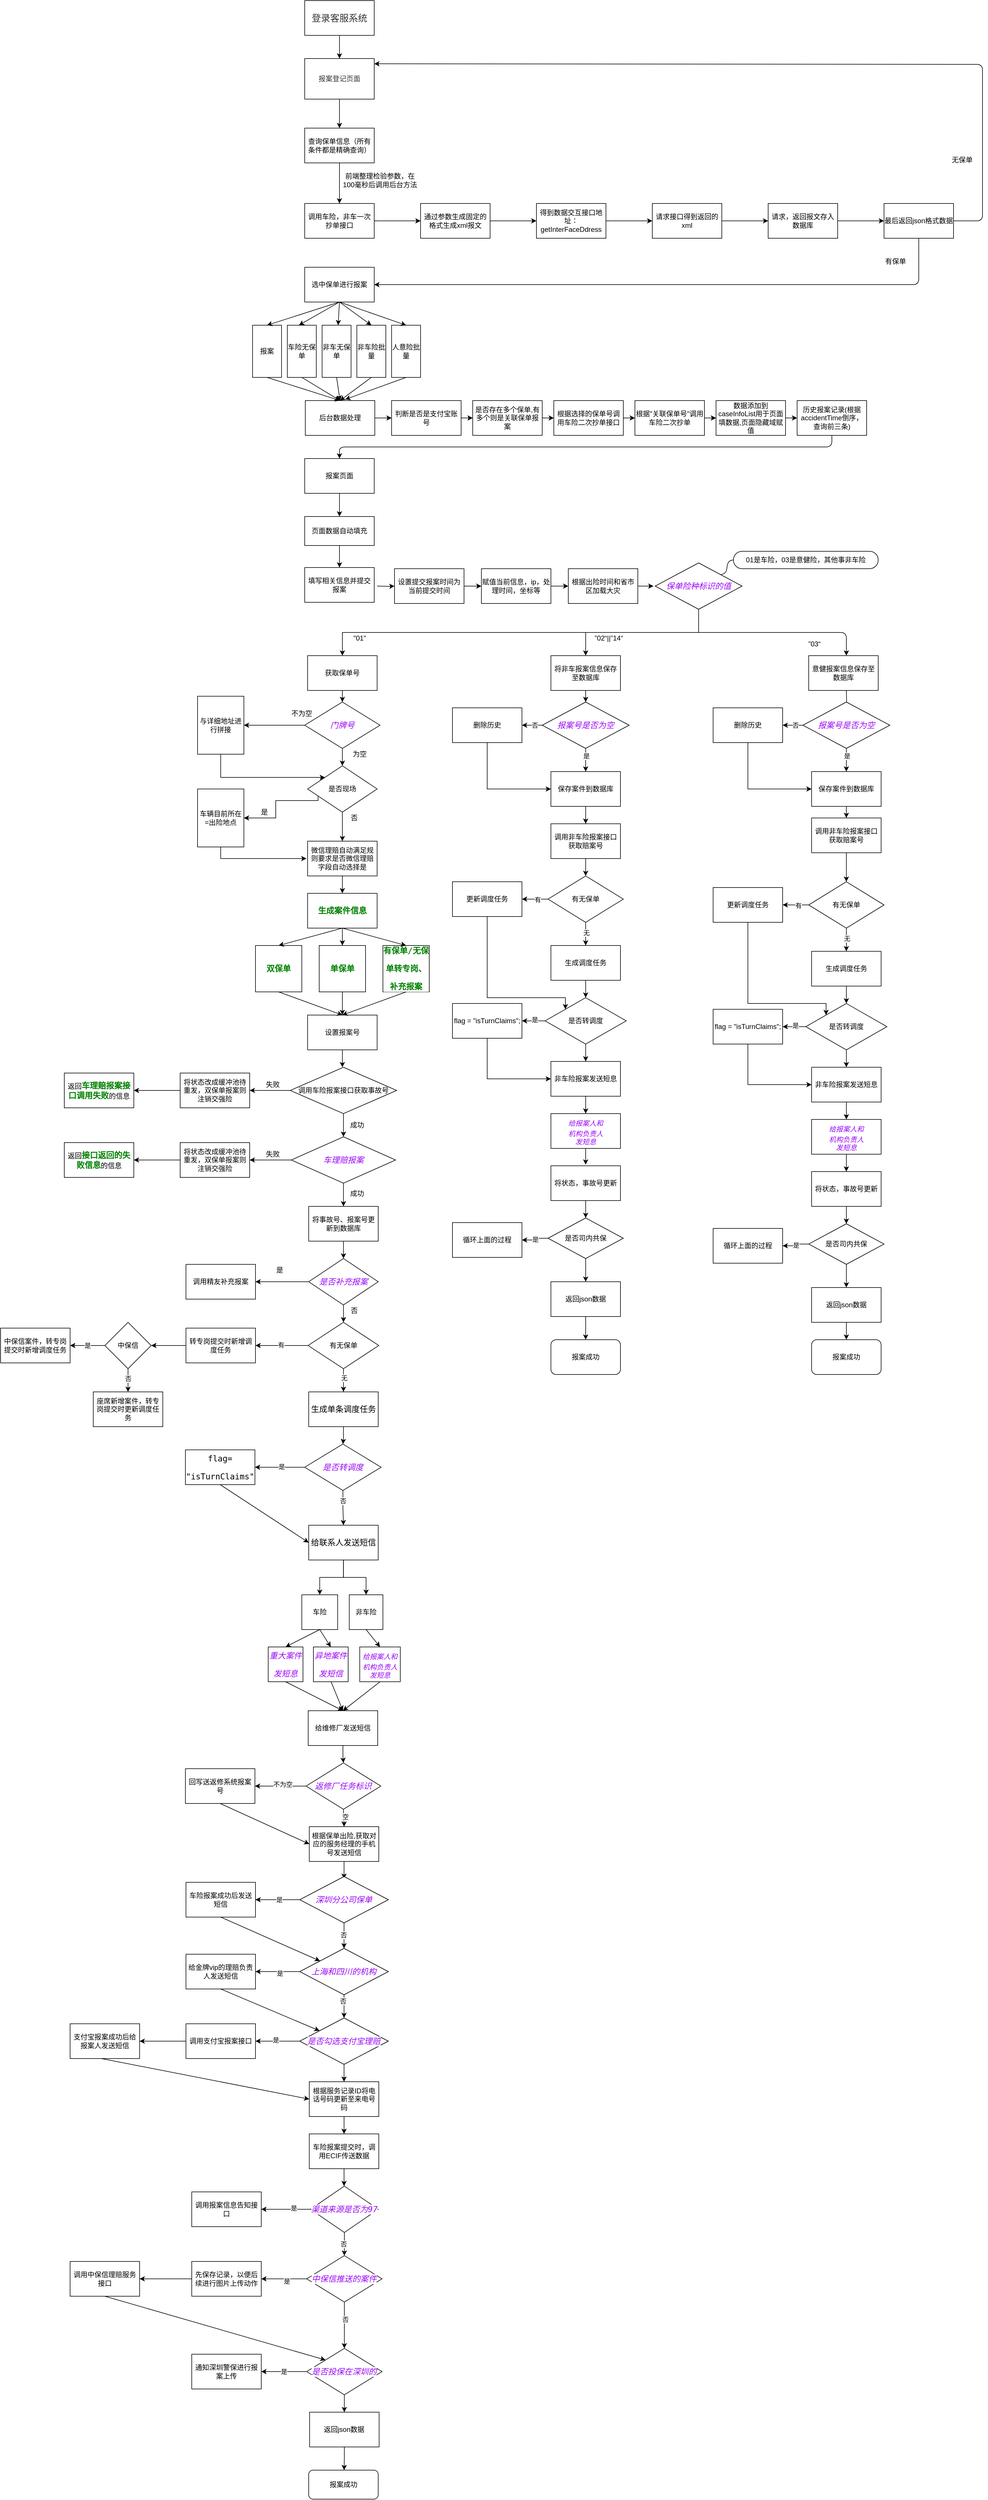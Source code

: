 <mxfile version="14.6.12" type="github">
  <diagram id="pP_zKRRLjY6W0GEJr_z5" name="Page-1">
    <mxGraphModel dx="2703" dy="1843" grid="1" gridSize="10" guides="1" tooltips="1" connect="1" arrows="1" fold="1" page="1" pageScale="1" pageWidth="2339" pageHeight="3300" math="0" shadow="0">
      <root>
        <mxCell id="0" />
        <mxCell id="1" parent="0" />
        <mxCell id="aRg01MnI32_ZgcrCY8Ap-1" value="" style="edgeStyle=orthogonalEdgeStyle;orthogonalLoop=1;jettySize=auto;html=1;" parent="1" source="aRg01MnI32_ZgcrCY8Ap-2" target="aRg01MnI32_ZgcrCY8Ap-4" edge="1">
          <mxGeometry relative="1" as="geometry" />
        </mxCell>
        <mxCell id="aRg01MnI32_ZgcrCY8Ap-2" value="&lt;font color=&quot;#333333&quot; size=&quot;3&quot;&gt;&lt;span style=&quot;background-color: rgb(255 , 255 , 255)&quot;&gt;登录客服系统&lt;/span&gt;&lt;/font&gt;" style="whiteSpace=wrap;html=1;" parent="1" vertex="1">
          <mxGeometry x="775" y="90" width="120" height="60" as="geometry" />
        </mxCell>
        <mxCell id="aRg01MnI32_ZgcrCY8Ap-3" value="" style="edgeStyle=orthogonalEdgeStyle;orthogonalLoop=1;jettySize=auto;html=1;" parent="1" source="aRg01MnI32_ZgcrCY8Ap-4" target="aRg01MnI32_ZgcrCY8Ap-8" edge="1">
          <mxGeometry relative="1" as="geometry" />
        </mxCell>
        <mxCell id="aRg01MnI32_ZgcrCY8Ap-4" value="&lt;span style=&quot;color: rgb(51 , 51 , 51) ; font-family: , &amp;#34;stheiti&amp;#34; , &amp;#34;hei&amp;#34; , &amp;#34;heiti sc&amp;#34; , &amp;#34;microsoft yahei&amp;#34; , &amp;#34;arial&amp;#34; , sans-serif ; background-color: rgb(255 , 255 , 255)&quot;&gt;报案登记页面&lt;/span&gt;" style="whiteSpace=wrap;html=1;" parent="1" vertex="1">
          <mxGeometry x="775" y="190" width="120" height="70" as="geometry" />
        </mxCell>
        <mxCell id="aRg01MnI32_ZgcrCY8Ap-20" value="" style="edgeStyle=orthogonalEdgeStyle;orthogonalLoop=1;jettySize=auto;html=1;" parent="1" source="aRg01MnI32_ZgcrCY8Ap-8" target="aRg01MnI32_ZgcrCY8Ap-19" edge="1">
          <mxGeometry relative="1" as="geometry" />
        </mxCell>
        <mxCell id="aRg01MnI32_ZgcrCY8Ap-8" value="查询保单信息（所有条件都是精确查询）" style="whiteSpace=wrap;html=1;" parent="1" vertex="1">
          <mxGeometry x="775" y="310" width="120" height="60" as="geometry" />
        </mxCell>
        <mxCell id="aRg01MnI32_ZgcrCY8Ap-12" value="选中保单进行报案" style="whiteSpace=wrap;html=1;" parent="1" vertex="1">
          <mxGeometry x="775" y="550" width="120" height="60" as="geometry" />
        </mxCell>
        <mxCell id="aRg01MnI32_ZgcrCY8Ap-15" value="报案" style="whiteSpace=wrap;html=1;" parent="1" vertex="1">
          <mxGeometry x="685" y="650" width="50" height="90" as="geometry" />
        </mxCell>
        <mxCell id="aRg01MnI32_ZgcrCY8Ap-25" value="" style="edgeStyle=orthogonalEdgeStyle;orthogonalLoop=1;jettySize=auto;html=1;" parent="1" source="aRg01MnI32_ZgcrCY8Ap-19" target="aRg01MnI32_ZgcrCY8Ap-24" edge="1">
          <mxGeometry relative="1" as="geometry" />
        </mxCell>
        <mxCell id="aRg01MnI32_ZgcrCY8Ap-19" value="调用车险，非车一次抄单接口" style="whiteSpace=wrap;html=1;" parent="1" vertex="1">
          <mxGeometry x="775" y="440" width="120" height="60" as="geometry" />
        </mxCell>
        <mxCell id="aRg01MnI32_ZgcrCY8Ap-23" value="前端整理检验参数，在100毫秒后调用后台方法" style="text;html=1;strokeColor=none;fillColor=none;align=center;verticalAlign=middle;whiteSpace=wrap;" parent="1" vertex="1">
          <mxGeometry x="835" y="390" width="140" height="20" as="geometry" />
        </mxCell>
        <mxCell id="aRg01MnI32_ZgcrCY8Ap-27" value="" style="edgeStyle=orthogonalEdgeStyle;orthogonalLoop=1;jettySize=auto;html=1;" parent="1" source="aRg01MnI32_ZgcrCY8Ap-24" target="aRg01MnI32_ZgcrCY8Ap-26" edge="1">
          <mxGeometry relative="1" as="geometry" />
        </mxCell>
        <mxCell id="aRg01MnI32_ZgcrCY8Ap-24" value="通过参数生成固定的格式生成xml报文" style="whiteSpace=wrap;html=1;" parent="1" vertex="1">
          <mxGeometry x="975" y="440" width="120" height="60" as="geometry" />
        </mxCell>
        <mxCell id="aRg01MnI32_ZgcrCY8Ap-29" value="" style="edgeStyle=orthogonalEdgeStyle;orthogonalLoop=1;jettySize=auto;html=1;" parent="1" source="aRg01MnI32_ZgcrCY8Ap-26" target="aRg01MnI32_ZgcrCY8Ap-28" edge="1">
          <mxGeometry relative="1" as="geometry" />
        </mxCell>
        <mxCell id="aRg01MnI32_ZgcrCY8Ap-26" value="得到数据交互接口地址：getInterFaceDdress" style="whiteSpace=wrap;html=1;" parent="1" vertex="1">
          <mxGeometry x="1175" y="440" width="120" height="60" as="geometry" />
        </mxCell>
        <mxCell id="aRg01MnI32_ZgcrCY8Ap-31" value="" style="edgeStyle=orthogonalEdgeStyle;orthogonalLoop=1;jettySize=auto;html=1;" parent="1" source="aRg01MnI32_ZgcrCY8Ap-28" target="aRg01MnI32_ZgcrCY8Ap-30" edge="1">
          <mxGeometry relative="1" as="geometry" />
        </mxCell>
        <mxCell id="aRg01MnI32_ZgcrCY8Ap-28" value="请求接口得到返回的xml" style="whiteSpace=wrap;html=1;" parent="1" vertex="1">
          <mxGeometry x="1375" y="440" width="120" height="60" as="geometry" />
        </mxCell>
        <mxCell id="aRg01MnI32_ZgcrCY8Ap-33" value="" style="edgeStyle=orthogonalEdgeStyle;orthogonalLoop=1;jettySize=auto;html=1;" parent="1" source="aRg01MnI32_ZgcrCY8Ap-30" target="aRg01MnI32_ZgcrCY8Ap-32" edge="1">
          <mxGeometry relative="1" as="geometry" />
        </mxCell>
        <mxCell id="aRg01MnI32_ZgcrCY8Ap-30" value="请求，返回报文存入数据库" style="whiteSpace=wrap;html=1;" parent="1" vertex="1">
          <mxGeometry x="1575" y="440" width="120" height="60" as="geometry" />
        </mxCell>
        <mxCell id="aRg01MnI32_ZgcrCY8Ap-32" value="最后返回json格式数据" style="whiteSpace=wrap;html=1;" parent="1" vertex="1">
          <mxGeometry x="1775" y="440" width="120" height="60" as="geometry" />
        </mxCell>
        <mxCell id="aRg01MnI32_ZgcrCY8Ap-34" value="" style="endArrow=classic;html=1;entryX=1;entryY=0.129;entryDx=0;entryDy=0;entryPerimeter=0;" parent="1" target="aRg01MnI32_ZgcrCY8Ap-4" edge="1">
          <mxGeometry width="50" height="50" relative="1" as="geometry">
            <mxPoint x="1895" y="470" as="sourcePoint" />
            <mxPoint x="1465" y="190" as="targetPoint" />
            <Array as="points">
              <mxPoint x="1945" y="470" />
              <mxPoint x="1945" y="200" />
            </Array>
          </mxGeometry>
        </mxCell>
        <mxCell id="aRg01MnI32_ZgcrCY8Ap-35" value="无保单" style="text;html=1;strokeColor=none;fillColor=none;align=center;verticalAlign=middle;whiteSpace=wrap;" parent="1" vertex="1">
          <mxGeometry x="1875" y="340" width="70" height="50" as="geometry" />
        </mxCell>
        <mxCell id="aRg01MnI32_ZgcrCY8Ap-37" value="" style="endArrow=classic;html=1;exitX=0.5;exitY=1;exitDx=0;exitDy=0;entryX=1;entryY=0.5;entryDx=0;entryDy=0;" parent="1" source="aRg01MnI32_ZgcrCY8Ap-32" target="aRg01MnI32_ZgcrCY8Ap-12" edge="1">
          <mxGeometry width="50" height="50" relative="1" as="geometry">
            <mxPoint x="1475" y="660" as="sourcePoint" />
            <mxPoint x="1525" y="610" as="targetPoint" />
            <Array as="points">
              <mxPoint x="1835" y="580" />
            </Array>
          </mxGeometry>
        </mxCell>
        <mxCell id="aRg01MnI32_ZgcrCY8Ap-38" value="有保单" style="text;html=1;strokeColor=none;fillColor=none;align=center;verticalAlign=middle;whiteSpace=wrap;" parent="1" vertex="1">
          <mxGeometry x="1765" y="530" width="60" height="20" as="geometry" />
        </mxCell>
        <mxCell id="aRg01MnI32_ZgcrCY8Ap-39" value="车险无保单" style="whiteSpace=wrap;html=1;" parent="1" vertex="1">
          <mxGeometry x="745" y="650" width="50" height="90" as="geometry" />
        </mxCell>
        <mxCell id="aRg01MnI32_ZgcrCY8Ap-41" value="非车无保单" style="whiteSpace=wrap;html=1;" parent="1" vertex="1">
          <mxGeometry x="805" y="650" width="50" height="90" as="geometry" />
        </mxCell>
        <mxCell id="aRg01MnI32_ZgcrCY8Ap-42" value="非车险批量" style="whiteSpace=wrap;html=1;" parent="1" vertex="1">
          <mxGeometry x="865" y="650" width="50" height="90" as="geometry" />
        </mxCell>
        <mxCell id="aRg01MnI32_ZgcrCY8Ap-43" value="人意险批量" style="whiteSpace=wrap;html=1;" parent="1" vertex="1">
          <mxGeometry x="925" y="650" width="50" height="90" as="geometry" />
        </mxCell>
        <mxCell id="aRg01MnI32_ZgcrCY8Ap-45" value="" style="endArrow=classic;html=1;entryX=0.5;entryY=0;entryDx=0;entryDy=0;" parent="1" target="aRg01MnI32_ZgcrCY8Ap-15" edge="1">
          <mxGeometry width="50" height="50" relative="1" as="geometry">
            <mxPoint x="835" y="610" as="sourcePoint" />
            <mxPoint x="885" y="560" as="targetPoint" />
          </mxGeometry>
        </mxCell>
        <mxCell id="aRg01MnI32_ZgcrCY8Ap-46" value="" style="endArrow=classic;html=1;entryX=0.5;entryY=0;entryDx=0;entryDy=0;" parent="1" target="aRg01MnI32_ZgcrCY8Ap-43" edge="1">
          <mxGeometry width="50" height="50" relative="1" as="geometry">
            <mxPoint x="835" y="610" as="sourcePoint" />
            <mxPoint x="965" y="670" as="targetPoint" />
          </mxGeometry>
        </mxCell>
        <mxCell id="aRg01MnI32_ZgcrCY8Ap-47" value="" style="endArrow=classic;html=1;entryX=0.5;entryY=0;entryDx=0;entryDy=0;" parent="1" target="aRg01MnI32_ZgcrCY8Ap-42" edge="1">
          <mxGeometry width="50" height="50" relative="1" as="geometry">
            <mxPoint x="835" y="610" as="sourcePoint" />
            <mxPoint x="965" y="670" as="targetPoint" />
          </mxGeometry>
        </mxCell>
        <mxCell id="aRg01MnI32_ZgcrCY8Ap-48" value="" style="endArrow=classic;html=1;" parent="1" target="aRg01MnI32_ZgcrCY8Ap-41" edge="1">
          <mxGeometry width="50" height="50" relative="1" as="geometry">
            <mxPoint x="835" y="610" as="sourcePoint" />
            <mxPoint x="645" y="780" as="targetPoint" />
          </mxGeometry>
        </mxCell>
        <mxCell id="aRg01MnI32_ZgcrCY8Ap-49" value="" style="endArrow=classic;html=1;exitX=0.5;exitY=1;exitDx=0;exitDy=0;" parent="1" source="aRg01MnI32_ZgcrCY8Ap-12" edge="1">
          <mxGeometry width="50" height="50" relative="1" as="geometry">
            <mxPoint x="625" y="760" as="sourcePoint" />
            <mxPoint x="765" y="650" as="targetPoint" />
          </mxGeometry>
        </mxCell>
        <mxCell id="aRg01MnI32_ZgcrCY8Ap-57" value="" style="edgeStyle=orthogonalEdgeStyle;orthogonalLoop=1;jettySize=auto;html=1;" parent="1" source="aRg01MnI32_ZgcrCY8Ap-50" target="aRg01MnI32_ZgcrCY8Ap-56" edge="1">
          <mxGeometry relative="1" as="geometry" />
        </mxCell>
        <mxCell id="aRg01MnI32_ZgcrCY8Ap-50" value="&lt;font face=&quot;helvetica&quot;&gt;后台数据处理&lt;/font&gt;" style="whiteSpace=wrap;html=1;" parent="1" vertex="1">
          <mxGeometry x="776" y="780" width="120" height="60" as="geometry" />
        </mxCell>
        <mxCell id="aRg01MnI32_ZgcrCY8Ap-51" value="" style="endArrow=classic;html=1;exitX=0.5;exitY=1;exitDx=0;exitDy=0;entryX=0.5;entryY=0;entryDx=0;entryDy=0;" parent="1" source="aRg01MnI32_ZgcrCY8Ap-15" target="aRg01MnI32_ZgcrCY8Ap-50" edge="1">
          <mxGeometry width="50" height="50" relative="1" as="geometry">
            <mxPoint x="905" y="720" as="sourcePoint" />
            <mxPoint x="955" y="670" as="targetPoint" />
          </mxGeometry>
        </mxCell>
        <mxCell id="aRg01MnI32_ZgcrCY8Ap-52" value="" style="endArrow=classic;html=1;exitX=0.5;exitY=1;exitDx=0;exitDy=0;entryX=0.5;entryY=0;entryDx=0;entryDy=0;" parent="1" source="aRg01MnI32_ZgcrCY8Ap-39" target="aRg01MnI32_ZgcrCY8Ap-50" edge="1">
          <mxGeometry width="50" height="50" relative="1" as="geometry">
            <mxPoint x="695" y="840" as="sourcePoint" />
            <mxPoint x="745" y="790" as="targetPoint" />
          </mxGeometry>
        </mxCell>
        <mxCell id="aRg01MnI32_ZgcrCY8Ap-53" value="" style="endArrow=classic;html=1;exitX=0.5;exitY=1;exitDx=0;exitDy=0;entryX=0.5;entryY=0;entryDx=0;entryDy=0;" parent="1" source="aRg01MnI32_ZgcrCY8Ap-41" target="aRg01MnI32_ZgcrCY8Ap-50" edge="1">
          <mxGeometry width="50" height="50" relative="1" as="geometry">
            <mxPoint x="705" y="850" as="sourcePoint" />
            <mxPoint x="755" y="800" as="targetPoint" />
          </mxGeometry>
        </mxCell>
        <mxCell id="aRg01MnI32_ZgcrCY8Ap-54" value="" style="endArrow=classic;html=1;exitX=0.5;exitY=1;exitDx=0;exitDy=0;entryX=0.5;entryY=0;entryDx=0;entryDy=0;" parent="1" source="aRg01MnI32_ZgcrCY8Ap-42" target="aRg01MnI32_ZgcrCY8Ap-50" edge="1">
          <mxGeometry width="50" height="50" relative="1" as="geometry">
            <mxPoint x="985" y="840" as="sourcePoint" />
            <mxPoint x="1035" y="790" as="targetPoint" />
          </mxGeometry>
        </mxCell>
        <mxCell id="aRg01MnI32_ZgcrCY8Ap-55" value="" style="endArrow=classic;html=1;exitX=0.5;exitY=1;exitDx=0;exitDy=0;" parent="1" source="aRg01MnI32_ZgcrCY8Ap-43" edge="1">
          <mxGeometry width="50" height="50" relative="1" as="geometry">
            <mxPoint x="945" y="760" as="sourcePoint" />
            <mxPoint x="845" y="778" as="targetPoint" />
          </mxGeometry>
        </mxCell>
        <mxCell id="aRg01MnI32_ZgcrCY8Ap-59" value="" style="edgeStyle=orthogonalEdgeStyle;rounded=0;orthogonalLoop=1;jettySize=auto;html=1;" parent="1" source="aRg01MnI32_ZgcrCY8Ap-56" target="aRg01MnI32_ZgcrCY8Ap-58" edge="1">
          <mxGeometry relative="1" as="geometry" />
        </mxCell>
        <mxCell id="aRg01MnI32_ZgcrCY8Ap-56" value="判断是否是支付宝账号" style="whiteSpace=wrap;html=1;" parent="1" vertex="1">
          <mxGeometry x="925" y="780" width="120" height="60" as="geometry" />
        </mxCell>
        <mxCell id="aRg01MnI32_ZgcrCY8Ap-61" value="" style="edgeStyle=orthogonalEdgeStyle;rounded=0;orthogonalLoop=1;jettySize=auto;html=1;" parent="1" source="aRg01MnI32_ZgcrCY8Ap-58" target="aRg01MnI32_ZgcrCY8Ap-60" edge="1">
          <mxGeometry relative="1" as="geometry" />
        </mxCell>
        <mxCell id="aRg01MnI32_ZgcrCY8Ap-58" value="是否存在多个保单,有多个则是关联保单报案" style="whiteSpace=wrap;html=1;" parent="1" vertex="1">
          <mxGeometry x="1065" y="780" width="120" height="60" as="geometry" />
        </mxCell>
        <mxCell id="aRg01MnI32_ZgcrCY8Ap-63" value="" style="edgeStyle=orthogonalEdgeStyle;rounded=0;orthogonalLoop=1;jettySize=auto;html=1;" parent="1" source="aRg01MnI32_ZgcrCY8Ap-60" target="aRg01MnI32_ZgcrCY8Ap-62" edge="1">
          <mxGeometry relative="1" as="geometry" />
        </mxCell>
        <mxCell id="aRg01MnI32_ZgcrCY8Ap-60" value="根据选择的保单号调用车险二次抄单接口" style="whiteSpace=wrap;html=1;" parent="1" vertex="1">
          <mxGeometry x="1205" y="780" width="120" height="60" as="geometry" />
        </mxCell>
        <mxCell id="aRg01MnI32_ZgcrCY8Ap-65" value="" style="edgeStyle=orthogonalEdgeStyle;rounded=0;orthogonalLoop=1;jettySize=auto;html=1;" parent="1" source="aRg01MnI32_ZgcrCY8Ap-62" target="aRg01MnI32_ZgcrCY8Ap-64" edge="1">
          <mxGeometry relative="1" as="geometry" />
        </mxCell>
        <mxCell id="aRg01MnI32_ZgcrCY8Ap-62" value="根据&quot;关联保单号&quot;调用车险二次抄单" style="whiteSpace=wrap;html=1;" parent="1" vertex="1">
          <mxGeometry x="1345" y="780" width="120" height="60" as="geometry" />
        </mxCell>
        <mxCell id="aRg01MnI32_ZgcrCY8Ap-67" value="" style="edgeStyle=orthogonalEdgeStyle;rounded=0;orthogonalLoop=1;jettySize=auto;html=1;" parent="1" source="aRg01MnI32_ZgcrCY8Ap-64" target="aRg01MnI32_ZgcrCY8Ap-66" edge="1">
          <mxGeometry relative="1" as="geometry" />
        </mxCell>
        <mxCell id="aRg01MnI32_ZgcrCY8Ap-64" value="数据添加到caseInfoList用于页面填数据,页面隐藏域赋值" style="whiteSpace=wrap;html=1;" parent="1" vertex="1">
          <mxGeometry x="1485" y="780" width="120" height="60" as="geometry" />
        </mxCell>
        <mxCell id="aRg01MnI32_ZgcrCY8Ap-66" value="历史报案记录(根据accidentTime倒序，查询前三条)" style="whiteSpace=wrap;html=1;" parent="1" vertex="1">
          <mxGeometry x="1625" y="780" width="120" height="60" as="geometry" />
        </mxCell>
        <mxCell id="aRg01MnI32_ZgcrCY8Ap-68" value="" style="endArrow=classic;html=1;exitX=0.5;exitY=1;exitDx=0;exitDy=0;entryX=0.5;entryY=0;entryDx=0;entryDy=0;" parent="1" source="aRg01MnI32_ZgcrCY8Ap-66" target="aRg01MnI32_ZgcrCY8Ap-69" edge="1">
          <mxGeometry width="50" height="50" relative="1" as="geometry">
            <mxPoint x="1655" y="900" as="sourcePoint" />
            <mxPoint x="1705" y="850" as="targetPoint" />
            <Array as="points">
              <mxPoint x="1685" y="860" />
              <mxPoint x="835" y="860" />
            </Array>
          </mxGeometry>
        </mxCell>
        <mxCell id="aRg01MnI32_ZgcrCY8Ap-71" value="" style="edgeStyle=orthogonalEdgeStyle;rounded=0;orthogonalLoop=1;jettySize=auto;html=1;" parent="1" source="aRg01MnI32_ZgcrCY8Ap-69" target="aRg01MnI32_ZgcrCY8Ap-70" edge="1">
          <mxGeometry relative="1" as="geometry" />
        </mxCell>
        <mxCell id="aRg01MnI32_ZgcrCY8Ap-69" value="&lt;pre&gt;&lt;font face=&quot;helvetica&quot;&gt;报案页面&lt;/font&gt;&lt;/pre&gt;" style="rounded=0;whiteSpace=wrap;html=1;" parent="1" vertex="1">
          <mxGeometry x="775" y="880" width="120" height="60" as="geometry" />
        </mxCell>
        <mxCell id="aRg01MnI32_ZgcrCY8Ap-74" value="" style="edgeStyle=orthogonalEdgeStyle;rounded=0;orthogonalLoop=1;jettySize=auto;html=1;" parent="1" source="aRg01MnI32_ZgcrCY8Ap-70" target="aRg01MnI32_ZgcrCY8Ap-73" edge="1">
          <mxGeometry relative="1" as="geometry" />
        </mxCell>
        <mxCell id="aRg01MnI32_ZgcrCY8Ap-70" value="页面数据自动填充" style="whiteSpace=wrap;html=1;rounded=0;" parent="1" vertex="1">
          <mxGeometry x="775" y="980" width="120" height="50" as="geometry" />
        </mxCell>
        <mxCell id="aRg01MnI32_ZgcrCY8Ap-73" value="填写相关信息并提交报案" style="rounded=0;whiteSpace=wrap;html=1;" parent="1" vertex="1">
          <mxGeometry x="775" y="1068" width="120" height="60" as="geometry" />
        </mxCell>
        <mxCell id="wFXP1XgkPk2sE4F9uo4A-1" value="" style="edgeStyle=orthogonalEdgeStyle;rounded=0;orthogonalLoop=1;jettySize=auto;html=1;" edge="1" parent="1" target="wFXP1XgkPk2sE4F9uo4A-3">
          <mxGeometry relative="1" as="geometry">
            <mxPoint x="900" y="1100" as="sourcePoint" />
          </mxGeometry>
        </mxCell>
        <mxCell id="wFXP1XgkPk2sE4F9uo4A-2" value="" style="edgeStyle=orthogonalEdgeStyle;rounded=0;orthogonalLoop=1;jettySize=auto;html=1;" edge="1" parent="1" source="wFXP1XgkPk2sE4F9uo4A-3" target="wFXP1XgkPk2sE4F9uo4A-5">
          <mxGeometry relative="1" as="geometry" />
        </mxCell>
        <mxCell id="wFXP1XgkPk2sE4F9uo4A-3" value="设置提交报案时间为当前提交时间" style="rounded=0;whiteSpace=wrap;html=1;" vertex="1" parent="1">
          <mxGeometry x="930" y="1070" width="120" height="60" as="geometry" />
        </mxCell>
        <mxCell id="wFXP1XgkPk2sE4F9uo4A-4" value="" style="edgeStyle=orthogonalEdgeStyle;rounded=0;orthogonalLoop=1;jettySize=auto;html=1;" edge="1" parent="1" source="wFXP1XgkPk2sE4F9uo4A-5" target="wFXP1XgkPk2sE4F9uo4A-7">
          <mxGeometry relative="1" as="geometry" />
        </mxCell>
        <mxCell id="wFXP1XgkPk2sE4F9uo4A-5" value="赋值当前信息，ip，处理时间，坐标等" style="whiteSpace=wrap;html=1;rounded=0;" vertex="1" parent="1">
          <mxGeometry x="1080" y="1070" width="120" height="60" as="geometry" />
        </mxCell>
        <mxCell id="wFXP1XgkPk2sE4F9uo4A-6" value="" style="edgeStyle=orthogonalEdgeStyle;rounded=0;orthogonalLoop=1;jettySize=auto;html=1;" edge="1" parent="1" source="wFXP1XgkPk2sE4F9uo4A-7">
          <mxGeometry relative="1" as="geometry">
            <mxPoint x="1377" y="1100" as="targetPoint" />
          </mxGeometry>
        </mxCell>
        <mxCell id="wFXP1XgkPk2sE4F9uo4A-7" value="根据出险时间和省市区加载大灾" style="whiteSpace=wrap;html=1;rounded=0;" vertex="1" parent="1">
          <mxGeometry x="1230" y="1070" width="120" height="60" as="geometry" />
        </mxCell>
        <mxCell id="wFXP1XgkPk2sE4F9uo4A-8" value="" style="edgeStyle=orthogonalEdgeStyle;rounded=0;orthogonalLoop=1;jettySize=auto;html=1;" edge="1" parent="1" source="wFXP1XgkPk2sE4F9uo4A-9" target="wFXP1XgkPk2sE4F9uo4A-11">
          <mxGeometry relative="1" as="geometry">
            <Array as="points">
              <mxPoint x="1455" y="1180" />
              <mxPoint x="840" y="1180" />
            </Array>
          </mxGeometry>
        </mxCell>
        <mxCell id="wFXP1XgkPk2sE4F9uo4A-9" value="&lt;pre style=&quot;background-color: rgb(255 , 255 , 255) ; font-family: &amp;#34;jetbrains mono&amp;#34; , monospace ; font-size: 10.5pt&quot;&gt;&lt;span style=&quot;color: rgb(155 , 9 , 246) ; font-style: italic&quot;&gt;保单险种标识的值&lt;/span&gt;&lt;/pre&gt;" style="rhombus;whiteSpace=wrap;html=1;" vertex="1" parent="1">
          <mxGeometry x="1380" y="1060" width="150" height="80" as="geometry" />
        </mxCell>
        <mxCell id="wFXP1XgkPk2sE4F9uo4A-10" value="" style="edgeStyle=orthogonalEdgeStyle;rounded=0;orthogonalLoop=1;jettySize=auto;html=1;" edge="1" parent="1" source="wFXP1XgkPk2sE4F9uo4A-11" target="wFXP1XgkPk2sE4F9uo4A-15">
          <mxGeometry relative="1" as="geometry" />
        </mxCell>
        <mxCell id="wFXP1XgkPk2sE4F9uo4A-11" value="获取保单号" style="whiteSpace=wrap;html=1;" vertex="1" parent="1">
          <mxGeometry x="780" y="1220" width="120" height="60" as="geometry" />
        </mxCell>
        <mxCell id="wFXP1XgkPk2sE4F9uo4A-12" value="&quot;01&quot;" style="text;html=1;strokeColor=none;fillColor=none;align=center;verticalAlign=middle;whiteSpace=wrap;rounded=0;" vertex="1" parent="1">
          <mxGeometry x="850" y="1180" width="40" height="20" as="geometry" />
        </mxCell>
        <mxCell id="wFXP1XgkPk2sE4F9uo4A-13" value="" style="edgeStyle=orthogonalEdgeStyle;rounded=0;orthogonalLoop=1;jettySize=auto;html=1;" edge="1" parent="1" source="wFXP1XgkPk2sE4F9uo4A-15">
          <mxGeometry relative="1" as="geometry">
            <mxPoint x="840" y="1410" as="targetPoint" />
          </mxGeometry>
        </mxCell>
        <mxCell id="wFXP1XgkPk2sE4F9uo4A-14" value="" style="edgeStyle=orthogonalEdgeStyle;rounded=0;orthogonalLoop=1;jettySize=auto;html=1;" edge="1" parent="1" source="wFXP1XgkPk2sE4F9uo4A-15" target="wFXP1XgkPk2sE4F9uo4A-17">
          <mxGeometry relative="1" as="geometry" />
        </mxCell>
        <mxCell id="wFXP1XgkPk2sE4F9uo4A-15" value="&lt;pre style=&quot;background-color: rgb(255 , 255 , 255) ; font-family: &amp;#34;jetbrains mono&amp;#34; , monospace ; font-size: 10.5pt&quot;&gt;&lt;span style=&quot;color: rgb(155 , 9 , 246) ; font-style: italic&quot;&gt;门牌号&lt;/span&gt;&lt;/pre&gt;" style="rhombus;whiteSpace=wrap;html=1;" vertex="1" parent="1">
          <mxGeometry x="775" y="1300" width="130" height="80" as="geometry" />
        </mxCell>
        <mxCell id="wFXP1XgkPk2sE4F9uo4A-16" style="edgeStyle=orthogonalEdgeStyle;rounded=0;orthogonalLoop=1;jettySize=auto;html=1;exitX=0.5;exitY=1;exitDx=0;exitDy=0;" edge="1" parent="1" source="wFXP1XgkPk2sE4F9uo4A-17" target="wFXP1XgkPk2sE4F9uo4A-22">
          <mxGeometry relative="1" as="geometry">
            <mxPoint x="780" y="1440" as="targetPoint" />
            <Array as="points">
              <mxPoint x="630" y="1430" />
            </Array>
          </mxGeometry>
        </mxCell>
        <mxCell id="wFXP1XgkPk2sE4F9uo4A-17" value="与详细地址进行拼接" style="whiteSpace=wrap;html=1;" vertex="1" parent="1">
          <mxGeometry x="590" y="1290" width="80" height="100" as="geometry" />
        </mxCell>
        <mxCell id="wFXP1XgkPk2sE4F9uo4A-18" value="不为空" style="text;html=1;strokeColor=none;fillColor=none;align=center;verticalAlign=middle;whiteSpace=wrap;rounded=0;" vertex="1" parent="1">
          <mxGeometry x="750" y="1310" width="40" height="20" as="geometry" />
        </mxCell>
        <mxCell id="wFXP1XgkPk2sE4F9uo4A-19" value="为空" style="text;html=1;strokeColor=none;fillColor=none;align=center;verticalAlign=middle;whiteSpace=wrap;rounded=0;" vertex="1" parent="1">
          <mxGeometry x="850" y="1380" width="40" height="20" as="geometry" />
        </mxCell>
        <mxCell id="wFXP1XgkPk2sE4F9uo4A-20" value="" style="edgeStyle=orthogonalEdgeStyle;rounded=0;orthogonalLoop=1;jettySize=auto;html=1;" edge="1" parent="1" source="wFXP1XgkPk2sE4F9uo4A-22" target="wFXP1XgkPk2sE4F9uo4A-24">
          <mxGeometry relative="1" as="geometry" />
        </mxCell>
        <mxCell id="wFXP1XgkPk2sE4F9uo4A-21" style="edgeStyle=orthogonalEdgeStyle;rounded=0;orthogonalLoop=1;jettySize=auto;html=1;exitX=0.15;exitY=0.65;exitDx=0;exitDy=0;entryX=1;entryY=0.5;entryDx=0;entryDy=0;exitPerimeter=0;" edge="1" parent="1" source="wFXP1XgkPk2sE4F9uo4A-22" target="wFXP1XgkPk2sE4F9uo4A-26">
          <mxGeometry relative="1" as="geometry">
            <Array as="points">
              <mxPoint x="798" y="1470" />
              <mxPoint x="725" y="1470" />
              <mxPoint x="725" y="1500" />
            </Array>
          </mxGeometry>
        </mxCell>
        <mxCell id="wFXP1XgkPk2sE4F9uo4A-22" value="是否现场" style="rhombus;whiteSpace=wrap;html=1;" vertex="1" parent="1">
          <mxGeometry x="780" y="1410" width="120" height="80" as="geometry" />
        </mxCell>
        <mxCell id="wFXP1XgkPk2sE4F9uo4A-23" value="" style="edgeStyle=orthogonalEdgeStyle;rounded=0;orthogonalLoop=1;jettySize=auto;html=1;" edge="1" parent="1" source="wFXP1XgkPk2sE4F9uo4A-24" target="wFXP1XgkPk2sE4F9uo4A-30">
          <mxGeometry relative="1" as="geometry" />
        </mxCell>
        <mxCell id="wFXP1XgkPk2sE4F9uo4A-24" value="微信理赔自动满足规则要求是否微信理赔字段自动选择是" style="whiteSpace=wrap;html=1;" vertex="1" parent="1">
          <mxGeometry x="780" y="1540" width="120" height="60" as="geometry" />
        </mxCell>
        <mxCell id="wFXP1XgkPk2sE4F9uo4A-25" style="edgeStyle=orthogonalEdgeStyle;rounded=0;orthogonalLoop=1;jettySize=auto;html=1;exitX=0.5;exitY=1;exitDx=0;exitDy=0;" edge="1" parent="1" source="wFXP1XgkPk2sE4F9uo4A-26">
          <mxGeometry relative="1" as="geometry">
            <mxPoint x="778" y="1570" as="targetPoint" />
            <Array as="points">
              <mxPoint x="630" y="1570" />
              <mxPoint x="778" y="1570" />
            </Array>
          </mxGeometry>
        </mxCell>
        <mxCell id="wFXP1XgkPk2sE4F9uo4A-26" value="车辆目前所在=出险地点" style="whiteSpace=wrap;html=1;" vertex="1" parent="1">
          <mxGeometry x="590" y="1450" width="80" height="100" as="geometry" />
        </mxCell>
        <mxCell id="wFXP1XgkPk2sE4F9uo4A-27" value="是" style="text;html=1;align=center;verticalAlign=middle;resizable=0;points=[];autosize=1;strokeColor=none;" vertex="1" parent="1">
          <mxGeometry x="690" y="1480" width="30" height="20" as="geometry" />
        </mxCell>
        <mxCell id="wFXP1XgkPk2sE4F9uo4A-28" value="否" style="text;html=1;align=center;verticalAlign=middle;resizable=0;points=[];autosize=1;strokeColor=none;" vertex="1" parent="1">
          <mxGeometry x="845" y="1490" width="30" height="20" as="geometry" />
        </mxCell>
        <mxCell id="wFXP1XgkPk2sE4F9uo4A-29" style="edgeStyle=orthogonalEdgeStyle;rounded=0;orthogonalLoop=1;jettySize=auto;html=1;exitX=0.5;exitY=1;exitDx=0;exitDy=0;entryX=0.5;entryY=0;entryDx=0;entryDy=0;" edge="1" parent="1" source="wFXP1XgkPk2sE4F9uo4A-30" target="wFXP1XgkPk2sE4F9uo4A-33">
          <mxGeometry relative="1" as="geometry" />
        </mxCell>
        <mxCell id="wFXP1XgkPk2sE4F9uo4A-30" value="&lt;meta charset=&quot;utf-8&quot;&gt;&lt;pre style=&quot;font-style: normal ; font-weight: normal ; letter-spacing: normal ; text-indent: 0px ; text-transform: none ; word-spacing: 0px ; text-decoration: none ; background-color: rgb(255 , 255 , 255) ; color: rgb(0 , 0 , 0) ; font-family: &amp;quot;jetbrains mono&amp;quot; , monospace ; font-size: 10.5pt&quot;&gt;&lt;span style=&quot;color: rgb(0 , 128 , 0) ; font-weight: bold&quot;&gt;生成案件信息&lt;/span&gt;&lt;/pre&gt;" style="whiteSpace=wrap;html=1;" vertex="1" parent="1">
          <mxGeometry x="780" y="1630" width="120" height="60" as="geometry" />
        </mxCell>
        <mxCell id="wFXP1XgkPk2sE4F9uo4A-31" value="&lt;pre style=&quot;background-color: rgb(255 , 255 , 255) ; font-family: &amp;#34;jetbrains mono&amp;#34; , monospace ; font-size: 10.5pt&quot;&gt;&lt;span style=&quot;color: rgb(0 , 128 , 0) ; font-weight: bold&quot;&gt;双保单&lt;/span&gt;&lt;/pre&gt;" style="whiteSpace=wrap;html=1;" vertex="1" parent="1">
          <mxGeometry x="690" y="1720" width="80" height="80" as="geometry" />
        </mxCell>
        <mxCell id="wFXP1XgkPk2sE4F9uo4A-32" value="" style="edgeStyle=orthogonalEdgeStyle;rounded=0;orthogonalLoop=1;jettySize=auto;html=1;" edge="1" parent="1" source="wFXP1XgkPk2sE4F9uo4A-33" target="wFXP1XgkPk2sE4F9uo4A-38">
          <mxGeometry relative="1" as="geometry" />
        </mxCell>
        <mxCell id="wFXP1XgkPk2sE4F9uo4A-33" value="&lt;pre style=&quot;background-color: rgb(255 , 255 , 255) ; font-family: &amp;#34;jetbrains mono&amp;#34; , monospace ; font-size: 10.5pt&quot;&gt;&lt;font color=&quot;#008000&quot;&gt;&lt;span&gt;&lt;b&gt;单保单&lt;/b&gt;&lt;/span&gt;&lt;/font&gt;&lt;/pre&gt;" style="whiteSpace=wrap;html=1;" vertex="1" parent="1">
          <mxGeometry x="800" y="1720" width="80" height="80" as="geometry" />
        </mxCell>
        <mxCell id="wFXP1XgkPk2sE4F9uo4A-34" value="&lt;pre style=&quot;background-color: rgb(255 , 255 , 255) ; font-family: &amp;#34;jetbrains mono&amp;#34; , monospace ; font-size: 10.5pt&quot;&gt;&lt;pre style=&quot;font-family: &amp;#34;jetbrains mono&amp;#34; , monospace ; font-size: 10.5pt&quot;&gt;&lt;span style=&quot;color: rgb(0 , 128 , 0) ; font-weight: bold&quot;&gt;有保单/无保&lt;/span&gt;&lt;/pre&gt;&lt;pre style=&quot;font-family: &amp;#34;jetbrains mono&amp;#34; , monospace ; font-size: 10.5pt&quot;&gt;&lt;span style=&quot;color: rgb(0 , 128 , 0) ; font-weight: bold&quot;&gt;单转专岗、&lt;/span&gt;&lt;/pre&gt;&lt;pre style=&quot;font-family: &amp;#34;jetbrains mono&amp;#34; , monospace ; font-size: 10.5pt&quot;&gt;&lt;span style=&quot;color: rgb(0 , 128 , 0) ; font-weight: bold&quot;&gt;补充报案&lt;/span&gt;&lt;/pre&gt;&lt;/pre&gt;" style="whiteSpace=wrap;html=1;" vertex="1" parent="1">
          <mxGeometry x="910" y="1720" width="80" height="80" as="geometry" />
        </mxCell>
        <mxCell id="wFXP1XgkPk2sE4F9uo4A-35" value="" style="endArrow=classic;html=1;exitX=0.5;exitY=1;exitDx=0;exitDy=0;entryX=0.5;entryY=0;entryDx=0;entryDy=0;" edge="1" parent="1" source="wFXP1XgkPk2sE4F9uo4A-30" target="wFXP1XgkPk2sE4F9uo4A-31">
          <mxGeometry width="50" height="50" relative="1" as="geometry">
            <mxPoint x="730" y="1740" as="sourcePoint" />
            <mxPoint x="780" y="1690" as="targetPoint" />
          </mxGeometry>
        </mxCell>
        <mxCell id="wFXP1XgkPk2sE4F9uo4A-36" value="" style="endArrow=classic;html=1;exitX=0.5;exitY=1;exitDx=0;exitDy=0;entryX=0.5;entryY=0;entryDx=0;entryDy=0;" edge="1" parent="1" source="wFXP1XgkPk2sE4F9uo4A-30" target="wFXP1XgkPk2sE4F9uo4A-34">
          <mxGeometry width="50" height="50" relative="1" as="geometry">
            <mxPoint x="960" y="1700" as="sourcePoint" />
            <mxPoint x="1010" y="1650" as="targetPoint" />
          </mxGeometry>
        </mxCell>
        <mxCell id="wFXP1XgkPk2sE4F9uo4A-37" value="" style="edgeStyle=orthogonalEdgeStyle;rounded=0;orthogonalLoop=1;jettySize=auto;html=1;" edge="1" parent="1" source="wFXP1XgkPk2sE4F9uo4A-38">
          <mxGeometry relative="1" as="geometry">
            <mxPoint x="840" y="1930" as="targetPoint" />
          </mxGeometry>
        </mxCell>
        <mxCell id="wFXP1XgkPk2sE4F9uo4A-38" value="设置报案号" style="whiteSpace=wrap;html=1;" vertex="1" parent="1">
          <mxGeometry x="780" y="1840" width="120" height="60" as="geometry" />
        </mxCell>
        <mxCell id="wFXP1XgkPk2sE4F9uo4A-39" value="" style="endArrow=classic;html=1;exitX=0.5;exitY=1;exitDx=0;exitDy=0;" edge="1" parent="1" source="wFXP1XgkPk2sE4F9uo4A-31">
          <mxGeometry width="50" height="50" relative="1" as="geometry">
            <mxPoint x="700" y="1880" as="sourcePoint" />
            <mxPoint x="840" y="1840" as="targetPoint" />
          </mxGeometry>
        </mxCell>
        <mxCell id="wFXP1XgkPk2sE4F9uo4A-40" value="" style="endArrow=classic;html=1;exitX=0.5;exitY=1;exitDx=0;exitDy=0;entryX=0.5;entryY=0;entryDx=0;entryDy=0;" edge="1" parent="1" source="wFXP1XgkPk2sE4F9uo4A-34" target="wFXP1XgkPk2sE4F9uo4A-38">
          <mxGeometry width="50" height="50" relative="1" as="geometry">
            <mxPoint x="990" y="1910" as="sourcePoint" />
            <mxPoint x="1040" y="1860" as="targetPoint" />
          </mxGeometry>
        </mxCell>
        <mxCell id="wFXP1XgkPk2sE4F9uo4A-41" value="" style="edgeStyle=orthogonalEdgeStyle;rounded=0;orthogonalLoop=1;jettySize=auto;html=1;" edge="1" parent="1" source="wFXP1XgkPk2sE4F9uo4A-43" target="wFXP1XgkPk2sE4F9uo4A-45">
          <mxGeometry relative="1" as="geometry" />
        </mxCell>
        <mxCell id="wFXP1XgkPk2sE4F9uo4A-42" value="" style="edgeStyle=orthogonalEdgeStyle;rounded=0;orthogonalLoop=1;jettySize=auto;html=1;" edge="1" parent="1" source="wFXP1XgkPk2sE4F9uo4A-43">
          <mxGeometry relative="1" as="geometry">
            <mxPoint x="841.875" y="2050" as="targetPoint" />
          </mxGeometry>
        </mxCell>
        <mxCell id="wFXP1XgkPk2sE4F9uo4A-43" value="&lt;span&gt;调用车险报案接口获取事故号&lt;/span&gt;" style="rhombus;whiteSpace=wrap;html=1;" vertex="1" parent="1">
          <mxGeometry x="750" y="1930" width="183.75" height="80" as="geometry" />
        </mxCell>
        <mxCell id="wFXP1XgkPk2sE4F9uo4A-44" value="" style="edgeStyle=orthogonalEdgeStyle;rounded=0;orthogonalLoop=1;jettySize=auto;html=1;" edge="1" parent="1" source="wFXP1XgkPk2sE4F9uo4A-45" target="wFXP1XgkPk2sE4F9uo4A-47">
          <mxGeometry relative="1" as="geometry" />
        </mxCell>
        <mxCell id="wFXP1XgkPk2sE4F9uo4A-45" value="将状态改成缓冲池待重发，双保单报案则注销交强险" style="whiteSpace=wrap;html=1;" vertex="1" parent="1">
          <mxGeometry x="560.005" y="1940" width="120" height="60" as="geometry" />
        </mxCell>
        <mxCell id="wFXP1XgkPk2sE4F9uo4A-46" value="失败" style="text;html=1;strokeColor=none;fillColor=none;align=center;verticalAlign=middle;whiteSpace=wrap;rounded=0;" vertex="1" parent="1">
          <mxGeometry x="700" y="1950" width="40" height="20" as="geometry" />
        </mxCell>
        <mxCell id="wFXP1XgkPk2sE4F9uo4A-47" value="返回&lt;span style=&quot;color: rgb(0 , 128 , 0) ; font-weight: bold ; font-family: &amp;#34;jetbrains mono&amp;#34; , monospace ; font-size: 10.5pt ; background-color: rgb(255 , 255 , 255)&quot;&gt;车理赔报案接口调用失败&lt;/span&gt;的信息" style="whiteSpace=wrap;html=1;" vertex="1" parent="1">
          <mxGeometry x="360.005" y="1940" width="120" height="60" as="geometry" />
        </mxCell>
        <mxCell id="wFXP1XgkPk2sE4F9uo4A-48" value="成功" style="text;html=1;align=center;verticalAlign=middle;resizable=0;points=[];autosize=1;strokeColor=none;" vertex="1" parent="1">
          <mxGeometry x="845" y="2020" width="40" height="20" as="geometry" />
        </mxCell>
        <mxCell id="wFXP1XgkPk2sE4F9uo4A-49" value="" style="edgeStyle=orthogonalEdgeStyle;rounded=0;orthogonalLoop=1;jettySize=auto;html=1;" edge="1" parent="1" source="wFXP1XgkPk2sE4F9uo4A-51" target="wFXP1XgkPk2sE4F9uo4A-53">
          <mxGeometry relative="1" as="geometry" />
        </mxCell>
        <mxCell id="wFXP1XgkPk2sE4F9uo4A-50" value="" style="edgeStyle=orthogonalEdgeStyle;rounded=0;orthogonalLoop=1;jettySize=auto;html=1;" edge="1" parent="1" source="wFXP1XgkPk2sE4F9uo4A-51" target="wFXP1XgkPk2sE4F9uo4A-57">
          <mxGeometry relative="1" as="geometry" />
        </mxCell>
        <mxCell id="wFXP1XgkPk2sE4F9uo4A-51" value="&lt;pre style=&quot;background-color: rgb(255 , 255 , 255) ; font-family: &amp;#34;jetbrains mono&amp;#34; , monospace ; font-size: 10.5pt&quot;&gt;&lt;span style=&quot;color: rgb(155 , 9 , 246) ; font-style: italic&quot;&gt;车理赔报案&lt;/span&gt;&lt;/pre&gt;" style="rhombus;whiteSpace=wrap;html=1;" vertex="1" parent="1">
          <mxGeometry x="751.88" y="2050" width="180" height="80" as="geometry" />
        </mxCell>
        <mxCell id="wFXP1XgkPk2sE4F9uo4A-52" value="" style="edgeStyle=orthogonalEdgeStyle;rounded=0;orthogonalLoop=1;jettySize=auto;html=1;" edge="1" parent="1" source="wFXP1XgkPk2sE4F9uo4A-53" target="wFXP1XgkPk2sE4F9uo4A-55">
          <mxGeometry relative="1" as="geometry" />
        </mxCell>
        <mxCell id="wFXP1XgkPk2sE4F9uo4A-53" value="&lt;span&gt;将状态改成缓冲池待重发，双保单报案则注销交强险&lt;/span&gt;" style="whiteSpace=wrap;html=1;" vertex="1" parent="1">
          <mxGeometry x="560" y="2060" width="120" height="60" as="geometry" />
        </mxCell>
        <mxCell id="wFXP1XgkPk2sE4F9uo4A-54" value="失败" style="text;html=1;strokeColor=none;fillColor=none;align=center;verticalAlign=middle;whiteSpace=wrap;rounded=0;" vertex="1" parent="1">
          <mxGeometry x="700" y="2070" width="40" height="20" as="geometry" />
        </mxCell>
        <mxCell id="wFXP1XgkPk2sE4F9uo4A-55" value="&lt;span style=&quot;color: rgb(0 , 0 , 0) ; font-family: &amp;#34;helvetica&amp;#34; ; font-size: 12px ; font-style: normal ; font-weight: normal ; letter-spacing: normal ; text-align: center ; text-indent: 0px ; text-transform: none ; word-spacing: 0px ; background-color: rgb(248 , 249 , 250) ; text-decoration: none ; display: inline ; float: none&quot;&gt;返回&lt;/span&gt;&lt;span style=&quot;font-style: normal ; letter-spacing: normal ; text-align: center ; text-indent: 0px ; text-transform: none ; word-spacing: 0px ; text-decoration: none ; display: inline ; float: none ; font-size: 14px ; background-color: rgb(255 , 255 , 255)&quot;&gt;&lt;font color=&quot;#008000&quot; face=&quot;jetbrains mono, monospace&quot;&gt;&lt;b&gt;接口返回的失败信息&lt;/b&gt;&lt;/font&gt;&lt;/span&gt;&lt;span style=&quot;color: rgb(0 , 0 , 0) ; font-family: &amp;#34;helvetica&amp;#34; ; font-size: 12px ; font-style: normal ; font-weight: normal ; letter-spacing: normal ; text-align: center ; text-indent: 0px ; text-transform: none ; word-spacing: 0px ; background-color: rgb(248 , 249 , 250) ; text-decoration: none ; display: inline ; float: none&quot;&gt;的信息&lt;/span&gt;" style="whiteSpace=wrap;html=1;" vertex="1" parent="1">
          <mxGeometry x="360" y="2060" width="120" height="60" as="geometry" />
        </mxCell>
        <mxCell id="wFXP1XgkPk2sE4F9uo4A-56" value="" style="edgeStyle=orthogonalEdgeStyle;rounded=0;orthogonalLoop=1;jettySize=auto;html=1;" edge="1" parent="1" source="wFXP1XgkPk2sE4F9uo4A-57">
          <mxGeometry relative="1" as="geometry">
            <mxPoint x="841.917" y="2260" as="targetPoint" />
          </mxGeometry>
        </mxCell>
        <mxCell id="wFXP1XgkPk2sE4F9uo4A-57" value="将事故号、报案号更新到数据库" style="whiteSpace=wrap;html=1;" vertex="1" parent="1">
          <mxGeometry x="781.88" y="2170" width="120" height="60" as="geometry" />
        </mxCell>
        <mxCell id="wFXP1XgkPk2sE4F9uo4A-58" value="成功" style="text;html=1;align=center;verticalAlign=middle;resizable=0;points=[];autosize=1;strokeColor=none;" vertex="1" parent="1">
          <mxGeometry x="845" y="2138" width="40" height="20" as="geometry" />
        </mxCell>
        <mxCell id="wFXP1XgkPk2sE4F9uo4A-59" value="" style="edgeStyle=orthogonalEdgeStyle;rounded=0;orthogonalLoop=1;jettySize=auto;html=1;" edge="1" parent="1" source="wFXP1XgkPk2sE4F9uo4A-61" target="wFXP1XgkPk2sE4F9uo4A-62">
          <mxGeometry relative="1" as="geometry" />
        </mxCell>
        <mxCell id="wFXP1XgkPk2sE4F9uo4A-60" value="" style="edgeStyle=orthogonalEdgeStyle;rounded=0;orthogonalLoop=1;jettySize=auto;html=1;" edge="1" parent="1" source="wFXP1XgkPk2sE4F9uo4A-61">
          <mxGeometry relative="1" as="geometry">
            <mxPoint x="841.9" y="2370" as="targetPoint" />
          </mxGeometry>
        </mxCell>
        <mxCell id="wFXP1XgkPk2sE4F9uo4A-61" value="&lt;pre style=&quot;background-color: rgb(255 , 255 , 255) ; font-family: &amp;#34;jetbrains mono&amp;#34; , monospace ; font-size: 10.5pt&quot;&gt;&lt;span style=&quot;color: rgb(155 , 9 , 246) ; font-style: italic&quot;&gt;是否补充报案&lt;/span&gt;&lt;/pre&gt;" style="rhombus;whiteSpace=wrap;html=1;" vertex="1" parent="1">
          <mxGeometry x="781.88" y="2260" width="120" height="80" as="geometry" />
        </mxCell>
        <mxCell id="wFXP1XgkPk2sE4F9uo4A-62" value="调用精友补充报案" style="whiteSpace=wrap;html=1;" vertex="1" parent="1">
          <mxGeometry x="570" y="2270" width="120" height="60" as="geometry" />
        </mxCell>
        <mxCell id="wFXP1XgkPk2sE4F9uo4A-63" value="是" style="text;html=1;strokeColor=none;fillColor=none;align=center;verticalAlign=middle;whiteSpace=wrap;rounded=0;" vertex="1" parent="1">
          <mxGeometry x="712" y="2270" width="40" height="20" as="geometry" />
        </mxCell>
        <mxCell id="wFXP1XgkPk2sE4F9uo4A-64" value="否" style="text;html=1;align=center;verticalAlign=middle;resizable=0;points=[];autosize=1;strokeColor=none;" vertex="1" parent="1">
          <mxGeometry x="845" y="2340" width="30" height="20" as="geometry" />
        </mxCell>
        <mxCell id="wFXP1XgkPk2sE4F9uo4A-65" value="" style="edgeStyle=orthogonalEdgeStyle;rounded=0;orthogonalLoop=1;jettySize=auto;html=1;" edge="1" parent="1" source="wFXP1XgkPk2sE4F9uo4A-69" target="wFXP1XgkPk2sE4F9uo4A-71">
          <mxGeometry relative="1" as="geometry" />
        </mxCell>
        <mxCell id="wFXP1XgkPk2sE4F9uo4A-66" value="有" style="edgeLabel;html=1;align=center;verticalAlign=middle;resizable=0;points=[];" vertex="1" connectable="0" parent="wFXP1XgkPk2sE4F9uo4A-65">
          <mxGeometry x="0.032" y="-1" relative="1" as="geometry">
            <mxPoint as="offset" />
          </mxGeometry>
        </mxCell>
        <mxCell id="wFXP1XgkPk2sE4F9uo4A-67" value="" style="edgeStyle=orthogonalEdgeStyle;rounded=0;orthogonalLoop=1;jettySize=auto;html=1;" edge="1" parent="1" source="wFXP1XgkPk2sE4F9uo4A-69" target="wFXP1XgkPk2sE4F9uo4A-79">
          <mxGeometry relative="1" as="geometry" />
        </mxCell>
        <mxCell id="wFXP1XgkPk2sE4F9uo4A-68" value="无" style="edgeLabel;html=1;align=center;verticalAlign=middle;resizable=0;points=[];" vertex="1" connectable="0" parent="wFXP1XgkPk2sE4F9uo4A-67">
          <mxGeometry x="-0.2" y="1" relative="1" as="geometry">
            <mxPoint as="offset" />
          </mxGeometry>
        </mxCell>
        <mxCell id="wFXP1XgkPk2sE4F9uo4A-69" value="有无保单" style="rhombus;whiteSpace=wrap;html=1;" vertex="1" parent="1">
          <mxGeometry x="780.88" y="2370" width="122" height="80" as="geometry" />
        </mxCell>
        <mxCell id="wFXP1XgkPk2sE4F9uo4A-70" value="" style="edgeStyle=orthogonalEdgeStyle;rounded=0;orthogonalLoop=1;jettySize=auto;html=1;" edge="1" parent="1" source="wFXP1XgkPk2sE4F9uo4A-71" target="wFXP1XgkPk2sE4F9uo4A-75">
          <mxGeometry relative="1" as="geometry" />
        </mxCell>
        <mxCell id="wFXP1XgkPk2sE4F9uo4A-71" value="转专岗提交时新增调度任务" style="whiteSpace=wrap;html=1;" vertex="1" parent="1">
          <mxGeometry x="570" y="2380" width="120" height="60" as="geometry" />
        </mxCell>
        <mxCell id="wFXP1XgkPk2sE4F9uo4A-72" value="是" style="edgeStyle=orthogonalEdgeStyle;rounded=0;orthogonalLoop=1;jettySize=auto;html=1;" edge="1" parent="1" source="wFXP1XgkPk2sE4F9uo4A-75" target="wFXP1XgkPk2sE4F9uo4A-76">
          <mxGeometry relative="1" as="geometry" />
        </mxCell>
        <mxCell id="wFXP1XgkPk2sE4F9uo4A-73" value="" style="edgeStyle=orthogonalEdgeStyle;rounded=0;orthogonalLoop=1;jettySize=auto;html=1;" edge="1" parent="1" source="wFXP1XgkPk2sE4F9uo4A-75" target="wFXP1XgkPk2sE4F9uo4A-77">
          <mxGeometry relative="1" as="geometry" />
        </mxCell>
        <mxCell id="wFXP1XgkPk2sE4F9uo4A-74" value="否" style="edgeLabel;html=1;align=center;verticalAlign=middle;resizable=0;points=[];" vertex="1" connectable="0" parent="wFXP1XgkPk2sE4F9uo4A-73">
          <mxGeometry x="-0.178" relative="1" as="geometry">
            <mxPoint as="offset" />
          </mxGeometry>
        </mxCell>
        <mxCell id="wFXP1XgkPk2sE4F9uo4A-75" value="中保信" style="rhombus;whiteSpace=wrap;html=1;" vertex="1" parent="1">
          <mxGeometry x="430" y="2370" width="80" height="80" as="geometry" />
        </mxCell>
        <mxCell id="wFXP1XgkPk2sE4F9uo4A-76" value="中保信案件，转专岗提交时新增调度任务" style="whiteSpace=wrap;html=1;" vertex="1" parent="1">
          <mxGeometry x="250" y="2380" width="120" height="60" as="geometry" />
        </mxCell>
        <mxCell id="wFXP1XgkPk2sE4F9uo4A-77" value="座席新增案件，转专岗提交时更新调度任务" style="whiteSpace=wrap;html=1;" vertex="1" parent="1">
          <mxGeometry x="410" y="2490" width="120" height="60" as="geometry" />
        </mxCell>
        <mxCell id="wFXP1XgkPk2sE4F9uo4A-78" value="" style="edgeStyle=orthogonalEdgeStyle;rounded=0;orthogonalLoop=1;jettySize=auto;html=1;" edge="1" parent="1" source="wFXP1XgkPk2sE4F9uo4A-79" target="wFXP1XgkPk2sE4F9uo4A-84">
          <mxGeometry relative="1" as="geometry" />
        </mxCell>
        <mxCell id="wFXP1XgkPk2sE4F9uo4A-79" value="&lt;pre style=&quot;background-color: rgb(255 , 255 , 255) ; font-family: &amp;#34;jetbrains mono&amp;#34; , monospace ; font-size: 10.5pt&quot;&gt;生成单条调度任务&lt;br&gt;&lt;/pre&gt;" style="whiteSpace=wrap;html=1;" vertex="1" parent="1">
          <mxGeometry x="781.88" y="2490" width="120" height="60" as="geometry" />
        </mxCell>
        <mxCell id="wFXP1XgkPk2sE4F9uo4A-80" value="" style="edgeStyle=orthogonalEdgeStyle;rounded=0;orthogonalLoop=1;jettySize=auto;html=1;" edge="1" parent="1" source="wFXP1XgkPk2sE4F9uo4A-84" target="wFXP1XgkPk2sE4F9uo4A-85">
          <mxGeometry relative="1" as="geometry" />
        </mxCell>
        <mxCell id="wFXP1XgkPk2sE4F9uo4A-81" value="是" style="edgeLabel;html=1;align=center;verticalAlign=middle;resizable=0;points=[];" vertex="1" connectable="0" parent="wFXP1XgkPk2sE4F9uo4A-80">
          <mxGeometry x="-0.064" y="-1" relative="1" as="geometry">
            <mxPoint as="offset" />
          </mxGeometry>
        </mxCell>
        <mxCell id="wFXP1XgkPk2sE4F9uo4A-82" value="" style="edgeStyle=orthogonalEdgeStyle;rounded=0;orthogonalLoop=1;jettySize=auto;html=1;" edge="1" parent="1" source="wFXP1XgkPk2sE4F9uo4A-84" target="wFXP1XgkPk2sE4F9uo4A-88">
          <mxGeometry relative="1" as="geometry" />
        </mxCell>
        <mxCell id="wFXP1XgkPk2sE4F9uo4A-83" value="否" style="edgeLabel;html=1;align=center;verticalAlign=middle;resizable=0;points=[];" vertex="1" connectable="0" parent="wFXP1XgkPk2sE4F9uo4A-82">
          <mxGeometry x="-0.416" relative="1" as="geometry">
            <mxPoint as="offset" />
          </mxGeometry>
        </mxCell>
        <mxCell id="wFXP1XgkPk2sE4F9uo4A-84" value="&lt;pre style=&quot;background-color: rgb(255 , 255 , 255) ; font-family: &amp;#34;jetbrains mono&amp;#34; , monospace ; font-size: 10.5pt&quot;&gt;&lt;span style=&quot;color: rgb(155 , 9 , 246) ; font-style: italic&quot;&gt;是否转调度&lt;/span&gt;&lt;/pre&gt;" style="rhombus;whiteSpace=wrap;html=1;" vertex="1" parent="1">
          <mxGeometry x="775" y="2580" width="131.88" height="80" as="geometry" />
        </mxCell>
        <mxCell id="wFXP1XgkPk2sE4F9uo4A-85" value="&lt;pre style=&quot;background-color: rgb(255 , 255 , 255) ; font-family: &amp;#34;jetbrains mono&amp;#34; , monospace ; font-size: 10.5pt&quot;&gt;flag=&lt;/pre&gt;&lt;pre style=&quot;background-color: rgb(255 , 255 , 255) ; font-family: &amp;#34;jetbrains mono&amp;#34; , monospace ; font-size: 10.5pt&quot;&gt;&quot;isTurnClaims&quot;&lt;br&gt;&lt;/pre&gt;" style="whiteSpace=wrap;html=1;" vertex="1" parent="1">
          <mxGeometry x="569.06" y="2590" width="120" height="60" as="geometry" />
        </mxCell>
        <mxCell id="wFXP1XgkPk2sE4F9uo4A-86" value="" style="edgeStyle=orthogonalEdgeStyle;rounded=0;orthogonalLoop=1;jettySize=auto;html=1;entryX=0.5;entryY=0;entryDx=0;entryDy=0;" edge="1" parent="1" source="wFXP1XgkPk2sE4F9uo4A-88" target="wFXP1XgkPk2sE4F9uo4A-90">
          <mxGeometry relative="1" as="geometry">
            <mxPoint x="841.88" y="2820" as="targetPoint" />
          </mxGeometry>
        </mxCell>
        <mxCell id="wFXP1XgkPk2sE4F9uo4A-87" style="edgeStyle=orthogonalEdgeStyle;rounded=0;orthogonalLoop=1;jettySize=auto;html=1;exitX=0.5;exitY=1;exitDx=0;exitDy=0;entryX=0.5;entryY=0;entryDx=0;entryDy=0;" edge="1" parent="1" source="wFXP1XgkPk2sE4F9uo4A-88" target="wFXP1XgkPk2sE4F9uo4A-91">
          <mxGeometry relative="1" as="geometry" />
        </mxCell>
        <mxCell id="wFXP1XgkPk2sE4F9uo4A-88" value="&lt;pre style=&quot;background-color: rgb(255 , 255 , 255) ; font-family: &amp;#34;jetbrains mono&amp;#34; , monospace ; font-size: 10.5pt&quot;&gt;给联系人发送短信&lt;/pre&gt;" style="whiteSpace=wrap;html=1;" vertex="1" parent="1">
          <mxGeometry x="781.88" y="2720" width="120" height="60" as="geometry" />
        </mxCell>
        <mxCell id="wFXP1XgkPk2sE4F9uo4A-89" value="" style="endArrow=classic;html=1;exitX=0.5;exitY=1;exitDx=0;exitDy=0;entryX=0;entryY=0.5;entryDx=0;entryDy=0;" edge="1" parent="1" source="wFXP1XgkPk2sE4F9uo4A-85" target="wFXP1XgkPk2sE4F9uo4A-88">
          <mxGeometry width="50" height="50" relative="1" as="geometry">
            <mxPoint x="660" y="2750" as="sourcePoint" />
            <mxPoint x="710" y="2700" as="targetPoint" />
          </mxGeometry>
        </mxCell>
        <mxCell id="wFXP1XgkPk2sE4F9uo4A-90" value="车险" style="rounded=0;whiteSpace=wrap;html=1;" vertex="1" parent="1">
          <mxGeometry x="770" y="2840" width="61.88" height="60" as="geometry" />
        </mxCell>
        <mxCell id="wFXP1XgkPk2sE4F9uo4A-91" value="非车险" style="rounded=0;whiteSpace=wrap;html=1;" vertex="1" parent="1">
          <mxGeometry x="851.88" y="2840" width="58.12" height="60" as="geometry" />
        </mxCell>
        <mxCell id="wFXP1XgkPk2sE4F9uo4A-92" value="&lt;pre style=&quot;background-color: rgb(255 , 255 , 255) ; font-family: &amp;#34;jetbrains mono&amp;#34; , monospace ; font-size: 10.5pt&quot;&gt;&lt;span style=&quot;color: rgb(155 , 9 , 246) ; font-style: italic&quot;&gt;重大案件&lt;/span&gt;&lt;/pre&gt;&lt;pre style=&quot;background-color: rgb(255 , 255 , 255) ; font-family: &amp;#34;jetbrains mono&amp;#34; , monospace ; font-size: 10.5pt&quot;&gt;&lt;font color=&quot;#9b09f6&quot;&gt;&lt;span&gt;&lt;i&gt;发短息&lt;/i&gt;&lt;/span&gt;&lt;/font&gt;&lt;/pre&gt;" style="rounded=0;whiteSpace=wrap;html=1;" vertex="1" parent="1">
          <mxGeometry x="712" y="2930" width="60" height="60" as="geometry" />
        </mxCell>
        <mxCell id="wFXP1XgkPk2sE4F9uo4A-93" value="&lt;pre style=&quot;background-color: rgb(255 , 255 , 255) ; font-family: &amp;#34;jetbrains mono&amp;#34; , monospace ; font-size: 10.5pt&quot;&gt;&lt;span style=&quot;color: rgb(155 , 9 , 246) ; font-style: italic ; font-family: &amp;#34;jetbrains mono&amp;#34; , monospace ; font-size: 10.5pt&quot;&gt;异地&lt;/span&gt;&lt;span style=&quot;color: rgb(155 , 9 , 246) ; font-style: italic&quot;&gt;案件&lt;/span&gt;&lt;/pre&gt;&lt;pre style=&quot;background-color: rgb(255 , 255 , 255) ; font-family: &amp;#34;jetbrains mono&amp;#34; , monospace ; font-size: 10.5pt&quot;&gt;&lt;font color=&quot;#9b09f6&quot;&gt;&lt;span&gt;&lt;i&gt;发短信&lt;/i&gt;&lt;/span&gt;&lt;/font&gt;&lt;/pre&gt;" style="rounded=0;whiteSpace=wrap;html=1;" vertex="1" parent="1">
          <mxGeometry x="790" y="2930" width="60" height="60" as="geometry" />
        </mxCell>
        <mxCell id="wFXP1XgkPk2sE4F9uo4A-94" value="" style="endArrow=classic;html=1;exitX=0.5;exitY=1;exitDx=0;exitDy=0;entryX=0.5;entryY=0;entryDx=0;entryDy=0;" edge="1" parent="1" source="wFXP1XgkPk2sE4F9uo4A-90" target="wFXP1XgkPk2sE4F9uo4A-92">
          <mxGeometry width="50" height="50" relative="1" as="geometry">
            <mxPoint x="670" y="2950" as="sourcePoint" />
            <mxPoint x="720" y="2900" as="targetPoint" />
          </mxGeometry>
        </mxCell>
        <mxCell id="wFXP1XgkPk2sE4F9uo4A-95" value="" style="endArrow=classic;html=1;exitX=0.5;exitY=1;exitDx=0;exitDy=0;entryX=0.5;entryY=0;entryDx=0;entryDy=0;" edge="1" parent="1" source="wFXP1XgkPk2sE4F9uo4A-90" target="wFXP1XgkPk2sE4F9uo4A-93">
          <mxGeometry width="50" height="50" relative="1" as="geometry">
            <mxPoint x="590" y="2950" as="sourcePoint" />
            <mxPoint x="640" y="2900" as="targetPoint" />
          </mxGeometry>
        </mxCell>
        <mxCell id="wFXP1XgkPk2sE4F9uo4A-96" value="&lt;pre style=&quot;background-color: rgb(255 , 255 , 255) ; font-family: &amp;#34;jetbrains mono&amp;#34; , monospace&quot;&gt;&lt;pre style=&quot;font-family: &amp;#34;jetbrains mono&amp;#34; , monospace ; line-height: 10%&quot;&gt;&lt;pre style=&quot;font-family: &amp;#34;jetbrains mono&amp;#34; , monospace&quot;&gt;&lt;font color=&quot;#9b09f6&quot; style=&quot;font-size: 12px&quot;&gt;&lt;span&gt;&lt;i style=&quot;line-height: 100%&quot;&gt;给报案人和&lt;/i&gt;&lt;/span&gt;&lt;/font&gt;&lt;/pre&gt;&lt;pre style=&quot;font-family: &amp;#34;jetbrains mono&amp;#34; , monospace&quot;&gt;&lt;pre style=&quot;font-family: &amp;#34;jetbrains mono&amp;#34; , monospace&quot;&gt;&lt;span style=&quot;color: rgb(155 , 9 , 246) ; font-style: italic&quot;&gt;机构负责人&lt;/span&gt;&lt;/pre&gt;&lt;pre style=&quot;font-family: &amp;#34;jetbrains mono&amp;#34; , monospace&quot;&gt;&lt;font color=&quot;#9b09f6&quot;&gt;&lt;span&gt;&lt;i&gt;发短息&lt;/i&gt;&lt;/span&gt;&lt;/font&gt;&lt;/pre&gt;&lt;/pre&gt;&lt;/pre&gt;&lt;/pre&gt;" style="rounded=0;whiteSpace=wrap;html=1;" vertex="1" parent="1">
          <mxGeometry x="870" y="2930" width="70" height="60" as="geometry" />
        </mxCell>
        <mxCell id="wFXP1XgkPk2sE4F9uo4A-97" value="" style="endArrow=classic;html=1;exitX=0.5;exitY=1;exitDx=0;exitDy=0;entryX=0.5;entryY=0;entryDx=0;entryDy=0;" edge="1" parent="1" source="wFXP1XgkPk2sE4F9uo4A-91" target="wFXP1XgkPk2sE4F9uo4A-96">
          <mxGeometry width="50" height="50" relative="1" as="geometry">
            <mxPoint x="910" y="2920" as="sourcePoint" />
            <mxPoint x="980.711" y="2870" as="targetPoint" />
          </mxGeometry>
        </mxCell>
        <mxCell id="wFXP1XgkPk2sE4F9uo4A-98" value="" style="edgeStyle=orthogonalEdgeStyle;rounded=0;orthogonalLoop=1;jettySize=auto;html=1;" edge="1" parent="1" source="wFXP1XgkPk2sE4F9uo4A-99" target="wFXP1XgkPk2sE4F9uo4A-107">
          <mxGeometry relative="1" as="geometry" />
        </mxCell>
        <mxCell id="wFXP1XgkPk2sE4F9uo4A-99" value="给维修厂发送短信" style="rounded=0;whiteSpace=wrap;html=1;" vertex="1" parent="1">
          <mxGeometry x="781" y="3040" width="120" height="60" as="geometry" />
        </mxCell>
        <mxCell id="wFXP1XgkPk2sE4F9uo4A-100" value="" style="endArrow=classic;html=1;exitX=0.5;exitY=1;exitDx=0;exitDy=0;entryX=0.5;entryY=0;entryDx=0;entryDy=0;" edge="1" parent="1" source="wFXP1XgkPk2sE4F9uo4A-92" target="wFXP1XgkPk2sE4F9uo4A-99">
          <mxGeometry width="50" height="50" relative="1" as="geometry">
            <mxPoint x="720" y="3060" as="sourcePoint" />
            <mxPoint x="770" y="3010" as="targetPoint" />
          </mxGeometry>
        </mxCell>
        <mxCell id="wFXP1XgkPk2sE4F9uo4A-101" value="" style="endArrow=classic;html=1;exitX=0.5;exitY=1;exitDx=0;exitDy=0;entryX=0.5;entryY=0;entryDx=0;entryDy=0;" edge="1" parent="1" target="wFXP1XgkPk2sE4F9uo4A-99">
          <mxGeometry width="50" height="50" relative="1" as="geometry">
            <mxPoint x="820.5" y="2990" as="sourcePoint" />
            <mxPoint x="919.5" y="3040" as="targetPoint" />
          </mxGeometry>
        </mxCell>
        <mxCell id="wFXP1XgkPk2sE4F9uo4A-102" value="" style="endArrow=classic;html=1;exitX=0.5;exitY=1;exitDx=0;exitDy=0;entryX=0.5;entryY=0;entryDx=0;entryDy=0;" edge="1" parent="1" target="wFXP1XgkPk2sE4F9uo4A-99">
          <mxGeometry width="50" height="50" relative="1" as="geometry">
            <mxPoint x="905" y="2990" as="sourcePoint" />
            <mxPoint x="1004" y="3040" as="targetPoint" />
          </mxGeometry>
        </mxCell>
        <mxCell id="wFXP1XgkPk2sE4F9uo4A-103" value="" style="edgeStyle=orthogonalEdgeStyle;rounded=0;orthogonalLoop=1;jettySize=auto;html=1;" edge="1" parent="1" source="wFXP1XgkPk2sE4F9uo4A-107" target="wFXP1XgkPk2sE4F9uo4A-108">
          <mxGeometry relative="1" as="geometry" />
        </mxCell>
        <mxCell id="wFXP1XgkPk2sE4F9uo4A-104" value="不为空" style="edgeLabel;html=1;align=center;verticalAlign=middle;resizable=0;points=[];" vertex="1" connectable="0" parent="wFXP1XgkPk2sE4F9uo4A-103">
          <mxGeometry x="-0.068" y="-3" relative="1" as="geometry">
            <mxPoint as="offset" />
          </mxGeometry>
        </mxCell>
        <mxCell id="wFXP1XgkPk2sE4F9uo4A-105" value="" style="edgeStyle=orthogonalEdgeStyle;rounded=0;orthogonalLoop=1;jettySize=auto;html=1;" edge="1" parent="1" source="wFXP1XgkPk2sE4F9uo4A-107" target="wFXP1XgkPk2sE4F9uo4A-110">
          <mxGeometry relative="1" as="geometry" />
        </mxCell>
        <mxCell id="wFXP1XgkPk2sE4F9uo4A-106" value="空" style="edgeLabel;html=1;align=center;verticalAlign=middle;resizable=0;points=[];" vertex="1" connectable="0" parent="wFXP1XgkPk2sE4F9uo4A-105">
          <mxGeometry x="-0.178" y="3" relative="1" as="geometry">
            <mxPoint as="offset" />
          </mxGeometry>
        </mxCell>
        <mxCell id="wFXP1XgkPk2sE4F9uo4A-107" value="&lt;pre style=&quot;background-color: rgb(255 , 255 , 255) ; font-family: &amp;#34;jetbrains mono&amp;#34; , monospace ; font-size: 10.5pt&quot;&gt;&lt;span style=&quot;color: rgb(155 , 9 , 246) ; font-style: italic&quot;&gt;返修厂任务标识&lt;/span&gt;&lt;/pre&gt;" style="rhombus;whiteSpace=wrap;html=1;rounded=0;" vertex="1" parent="1">
          <mxGeometry x="777.38" y="3130" width="129" height="80" as="geometry" />
        </mxCell>
        <mxCell id="wFXP1XgkPk2sE4F9uo4A-108" value="回写送返修系统报案号" style="whiteSpace=wrap;html=1;rounded=0;" vertex="1" parent="1">
          <mxGeometry x="569.06" y="3140" width="120" height="60" as="geometry" />
        </mxCell>
        <mxCell id="wFXP1XgkPk2sE4F9uo4A-109" value="" style="edgeStyle=orthogonalEdgeStyle;rounded=0;orthogonalLoop=1;jettySize=auto;html=1;" edge="1" parent="1" source="wFXP1XgkPk2sE4F9uo4A-110">
          <mxGeometry relative="1" as="geometry">
            <mxPoint x="842.9" y="3330" as="targetPoint" />
          </mxGeometry>
        </mxCell>
        <mxCell id="wFXP1XgkPk2sE4F9uo4A-110" value="根据保单出险,获取对应的服务经理的手机号发送短信" style="whiteSpace=wrap;html=1;rounded=0;" vertex="1" parent="1">
          <mxGeometry x="782.88" y="3240" width="120" height="60" as="geometry" />
        </mxCell>
        <mxCell id="wFXP1XgkPk2sE4F9uo4A-111" value="" style="endArrow=classic;html=1;exitX=0.5;exitY=1;exitDx=0;exitDy=0;entryX=0;entryY=0.5;entryDx=0;entryDy=0;" edge="1" parent="1" source="wFXP1XgkPk2sE4F9uo4A-108" target="wFXP1XgkPk2sE4F9uo4A-110">
          <mxGeometry width="50" height="50" relative="1" as="geometry">
            <mxPoint x="610" y="3270" as="sourcePoint" />
            <mxPoint x="660" y="3220" as="targetPoint" />
          </mxGeometry>
        </mxCell>
        <mxCell id="wFXP1XgkPk2sE4F9uo4A-112" value="" style="edgeStyle=orthogonalEdgeStyle;rounded=0;orthogonalLoop=1;jettySize=auto;html=1;" edge="1" parent="1" source="wFXP1XgkPk2sE4F9uo4A-116" target="wFXP1XgkPk2sE4F9uo4A-117">
          <mxGeometry relative="1" as="geometry" />
        </mxCell>
        <mxCell id="wFXP1XgkPk2sE4F9uo4A-113" value="是" style="edgeLabel;html=1;align=center;verticalAlign=middle;resizable=0;points=[];" vertex="1" connectable="0" parent="wFXP1XgkPk2sE4F9uo4A-112">
          <mxGeometry x="-0.059" relative="1" as="geometry">
            <mxPoint as="offset" />
          </mxGeometry>
        </mxCell>
        <mxCell id="wFXP1XgkPk2sE4F9uo4A-114" value="" style="edgeStyle=orthogonalEdgeStyle;rounded=0;orthogonalLoop=1;jettySize=auto;html=1;entryX=0.5;entryY=0;entryDx=0;entryDy=0;" edge="1" parent="1" source="wFXP1XgkPk2sE4F9uo4A-116" target="wFXP1XgkPk2sE4F9uo4A-122">
          <mxGeometry relative="1" as="geometry">
            <mxPoint x="842.88" y="3496" as="targetPoint" />
          </mxGeometry>
        </mxCell>
        <mxCell id="wFXP1XgkPk2sE4F9uo4A-115" value="否" style="edgeLabel;html=1;align=center;verticalAlign=middle;resizable=0;points=[];" vertex="1" connectable="0" parent="wFXP1XgkPk2sE4F9uo4A-114">
          <mxGeometry x="-0.067" y="-1" relative="1" as="geometry">
            <mxPoint as="offset" />
          </mxGeometry>
        </mxCell>
        <mxCell id="wFXP1XgkPk2sE4F9uo4A-116" value="&lt;pre style=&quot;background-color: rgb(255 , 255 , 255) ; font-family: &amp;#34;jetbrains mono&amp;#34; , monospace ; font-size: 10.5pt&quot;&gt;&lt;span style=&quot;color: rgb(155 , 9 , 246) ; font-style: italic&quot;&gt;深圳分公司保单&lt;/span&gt;&lt;/pre&gt;" style="rhombus;whiteSpace=wrap;html=1;" vertex="1" parent="1">
          <mxGeometry x="766.38" y="3326" width="153" height="80" as="geometry" />
        </mxCell>
        <mxCell id="wFXP1XgkPk2sE4F9uo4A-117" value="车险报案成功后发送短信" style="whiteSpace=wrap;html=1;" vertex="1" parent="1">
          <mxGeometry x="570" y="3336" width="120" height="60" as="geometry" />
        </mxCell>
        <mxCell id="wFXP1XgkPk2sE4F9uo4A-118" value="" style="edgeStyle=orthogonalEdgeStyle;rounded=0;orthogonalLoop=1;jettySize=auto;html=1;" edge="1" parent="1" source="wFXP1XgkPk2sE4F9uo4A-122" target="wFXP1XgkPk2sE4F9uo4A-124">
          <mxGeometry relative="1" as="geometry" />
        </mxCell>
        <mxCell id="wFXP1XgkPk2sE4F9uo4A-119" value="是" style="edgeLabel;html=1;align=center;verticalAlign=middle;resizable=0;points=[];" vertex="1" connectable="0" parent="wFXP1XgkPk2sE4F9uo4A-118">
          <mxGeometry x="-0.1" y="3" relative="1" as="geometry">
            <mxPoint as="offset" />
          </mxGeometry>
        </mxCell>
        <mxCell id="wFXP1XgkPk2sE4F9uo4A-120" value="" style="edgeStyle=orthogonalEdgeStyle;rounded=0;orthogonalLoop=1;jettySize=auto;html=1;" edge="1" parent="1" source="wFXP1XgkPk2sE4F9uo4A-122" target="wFXP1XgkPk2sE4F9uo4A-125">
          <mxGeometry relative="1" as="geometry" />
        </mxCell>
        <mxCell id="wFXP1XgkPk2sE4F9uo4A-121" value="否" style="edgeLabel;html=1;align=center;verticalAlign=middle;resizable=0;points=[];" vertex="1" connectable="0" parent="wFXP1XgkPk2sE4F9uo4A-120">
          <mxGeometry x="-0.44" y="-2" relative="1" as="geometry">
            <mxPoint as="offset" />
          </mxGeometry>
        </mxCell>
        <mxCell id="wFXP1XgkPk2sE4F9uo4A-122" value="&lt;pre style=&quot;background-color: rgb(255 , 255 , 255) ; font-family: &amp;#34;jetbrains mono&amp;#34; , monospace ; font-size: 10.5pt&quot;&gt;&lt;pre style=&quot;font-family: &amp;#34;jetbrains mono&amp;#34; , monospace ; font-size: 10.5pt&quot;&gt;&lt;span style=&quot;color: rgb(155 , 9 , 246) ; font-style: italic&quot;&gt;上海和四川的机构&lt;/span&gt;&lt;/pre&gt;&lt;/pre&gt;" style="rhombus;whiteSpace=wrap;html=1;" vertex="1" parent="1">
          <mxGeometry x="766.38" y="3450" width="153" height="80" as="geometry" />
        </mxCell>
        <mxCell id="wFXP1XgkPk2sE4F9uo4A-123" value="" style="endArrow=classic;html=1;exitX=0.5;exitY=1;exitDx=0;exitDy=0;" edge="1" parent="1" source="wFXP1XgkPk2sE4F9uo4A-117" target="wFXP1XgkPk2sE4F9uo4A-122">
          <mxGeometry width="50" height="50" relative="1" as="geometry">
            <mxPoint x="650" y="3520" as="sourcePoint" />
            <mxPoint x="700" y="3470" as="targetPoint" />
          </mxGeometry>
        </mxCell>
        <mxCell id="wFXP1XgkPk2sE4F9uo4A-124" value="给金牌vip的理赔负责人发送短信" style="whiteSpace=wrap;html=1;" vertex="1" parent="1">
          <mxGeometry x="570" y="3460" width="120" height="60" as="geometry" />
        </mxCell>
        <mxCell id="wFXP1XgkPk2sE4F9uo4A-129" value="" style="edgeStyle=orthogonalEdgeStyle;rounded=0;orthogonalLoop=1;jettySize=auto;html=1;" edge="1" parent="1" source="wFXP1XgkPk2sE4F9uo4A-125" target="wFXP1XgkPk2sE4F9uo4A-128">
          <mxGeometry relative="1" as="geometry" />
        </mxCell>
        <mxCell id="wFXP1XgkPk2sE4F9uo4A-130" value="是" style="edgeLabel;html=1;align=center;verticalAlign=middle;resizable=0;points=[];" vertex="1" connectable="0" parent="wFXP1XgkPk2sE4F9uo4A-129">
          <mxGeometry x="0.08" y="-2" relative="1" as="geometry">
            <mxPoint x="-1" as="offset" />
          </mxGeometry>
        </mxCell>
        <mxCell id="wFXP1XgkPk2sE4F9uo4A-134" value="" style="edgeStyle=orthogonalEdgeStyle;rounded=0;orthogonalLoop=1;jettySize=auto;html=1;" edge="1" parent="1" source="wFXP1XgkPk2sE4F9uo4A-125" target="wFXP1XgkPk2sE4F9uo4A-133">
          <mxGeometry relative="1" as="geometry" />
        </mxCell>
        <mxCell id="wFXP1XgkPk2sE4F9uo4A-125" value="&lt;pre style=&quot;background-color: rgb(255 , 255 , 255) ; font-family: &amp;#34;jetbrains mono&amp;#34; , monospace ; font-size: 10.5pt&quot;&gt;&lt;pre style=&quot;font-family: &amp;#34;jetbrains mono&amp;#34; , monospace ; font-size: 10.5pt&quot;&gt;&lt;pre style=&quot;font-family: &amp;#34;jetbrains mono&amp;#34; , monospace ; font-size: 10.5pt&quot;&gt;&lt;span style=&quot;color: rgb(155 , 9 , 246) ; font-style: italic&quot;&gt;是否勾选支付宝理赔&lt;/span&gt;&lt;/pre&gt;&lt;/pre&gt;&lt;/pre&gt;" style="rhombus;whiteSpace=wrap;html=1;" vertex="1" parent="1">
          <mxGeometry x="766.38" y="3570" width="153" height="80" as="geometry" />
        </mxCell>
        <mxCell id="wFXP1XgkPk2sE4F9uo4A-126" value="" style="endArrow=classic;html=1;exitX=0.5;exitY=1;exitDx=0;exitDy=0;" edge="1" parent="1" source="wFXP1XgkPk2sE4F9uo4A-124" target="wFXP1XgkPk2sE4F9uo4A-125">
          <mxGeometry width="50" height="50" relative="1" as="geometry">
            <mxPoint x="650" y="3630" as="sourcePoint" />
            <mxPoint x="700" y="3580" as="targetPoint" />
          </mxGeometry>
        </mxCell>
        <mxCell id="wFXP1XgkPk2sE4F9uo4A-132" value="" style="edgeStyle=orthogonalEdgeStyle;rounded=0;orthogonalLoop=1;jettySize=auto;html=1;" edge="1" parent="1" source="wFXP1XgkPk2sE4F9uo4A-128" target="wFXP1XgkPk2sE4F9uo4A-131">
          <mxGeometry relative="1" as="geometry" />
        </mxCell>
        <mxCell id="wFXP1XgkPk2sE4F9uo4A-128" value="调用支付宝报案接口" style="whiteSpace=wrap;html=1;" vertex="1" parent="1">
          <mxGeometry x="570" y="3580" width="120" height="60" as="geometry" />
        </mxCell>
        <mxCell id="wFXP1XgkPk2sE4F9uo4A-131" value="支付宝报案成功后给报案人发送短信" style="whiteSpace=wrap;html=1;" vertex="1" parent="1">
          <mxGeometry x="370" y="3580" width="120" height="60" as="geometry" />
        </mxCell>
        <mxCell id="wFXP1XgkPk2sE4F9uo4A-137" value="" style="edgeStyle=orthogonalEdgeStyle;rounded=0;orthogonalLoop=1;jettySize=auto;html=1;" edge="1" parent="1" source="wFXP1XgkPk2sE4F9uo4A-133" target="wFXP1XgkPk2sE4F9uo4A-136">
          <mxGeometry relative="1" as="geometry" />
        </mxCell>
        <mxCell id="wFXP1XgkPk2sE4F9uo4A-133" value="根据服务记录ID将电话号码更新至来电号码" style="whiteSpace=wrap;html=1;" vertex="1" parent="1">
          <mxGeometry x="782.88" y="3680" width="120" height="60" as="geometry" />
        </mxCell>
        <mxCell id="wFXP1XgkPk2sE4F9uo4A-135" value="" style="endArrow=classic;html=1;exitX=0.45;exitY=1;exitDx=0;exitDy=0;exitPerimeter=0;entryX=0;entryY=0.5;entryDx=0;entryDy=0;" edge="1" parent="1" source="wFXP1XgkPk2sE4F9uo4A-131" target="wFXP1XgkPk2sE4F9uo4A-133">
          <mxGeometry width="50" height="50" relative="1" as="geometry">
            <mxPoint x="505" y="3750" as="sourcePoint" />
            <mxPoint x="555" y="3700" as="targetPoint" />
          </mxGeometry>
        </mxCell>
        <mxCell id="wFXP1XgkPk2sE4F9uo4A-139" value="" style="edgeStyle=orthogonalEdgeStyle;rounded=0;orthogonalLoop=1;jettySize=auto;html=1;" edge="1" parent="1" source="wFXP1XgkPk2sE4F9uo4A-136">
          <mxGeometry relative="1" as="geometry">
            <mxPoint x="842.9" y="3860" as="targetPoint" />
          </mxGeometry>
        </mxCell>
        <mxCell id="wFXP1XgkPk2sE4F9uo4A-136" value="车险报案提交时，调用ECIF传送数据" style="whiteSpace=wrap;html=1;" vertex="1" parent="1">
          <mxGeometry x="782.88" y="3770" width="120" height="60" as="geometry" />
        </mxCell>
        <mxCell id="wFXP1XgkPk2sE4F9uo4A-142" value="" style="edgeStyle=orthogonalEdgeStyle;rounded=0;orthogonalLoop=1;jettySize=auto;html=1;" edge="1" parent="1" source="wFXP1XgkPk2sE4F9uo4A-140" target="wFXP1XgkPk2sE4F9uo4A-141">
          <mxGeometry relative="1" as="geometry" />
        </mxCell>
        <mxCell id="wFXP1XgkPk2sE4F9uo4A-143" value="是" style="edgeLabel;html=1;align=center;verticalAlign=middle;resizable=0;points=[];" vertex="1" connectable="0" parent="wFXP1XgkPk2sE4F9uo4A-142">
          <mxGeometry x="-0.312" y="-2" relative="1" as="geometry">
            <mxPoint as="offset" />
          </mxGeometry>
        </mxCell>
        <mxCell id="wFXP1XgkPk2sE4F9uo4A-145" value="" style="edgeStyle=orthogonalEdgeStyle;rounded=0;orthogonalLoop=1;jettySize=auto;html=1;" edge="1" parent="1" source="wFXP1XgkPk2sE4F9uo4A-140" target="wFXP1XgkPk2sE4F9uo4A-144">
          <mxGeometry relative="1" as="geometry" />
        </mxCell>
        <mxCell id="wFXP1XgkPk2sE4F9uo4A-146" value="否" style="edgeLabel;html=1;align=center;verticalAlign=middle;resizable=0;points=[];" vertex="1" connectable="0" parent="wFXP1XgkPk2sE4F9uo4A-145">
          <mxGeometry x="-0.025" y="-2" relative="1" as="geometry">
            <mxPoint as="offset" />
          </mxGeometry>
        </mxCell>
        <mxCell id="wFXP1XgkPk2sE4F9uo4A-140" value="&lt;pre style=&quot;background-color: rgb(255 , 255 , 255) ; font-family: &amp;#34;jetbrains mono&amp;#34; , monospace ; font-size: 10.5pt&quot;&gt;&lt;span style=&quot;color: rgb(155 , 9 , 246) ; font-style: italic&quot;&gt;渠道来源是否为97&lt;/span&gt;&lt;/pre&gt;" style="rhombus;whiteSpace=wrap;html=1;" vertex="1" parent="1">
          <mxGeometry x="785" y="3860" width="116.88" height="80" as="geometry" />
        </mxCell>
        <mxCell id="wFXP1XgkPk2sE4F9uo4A-141" value="调用报案信息告知接口" style="whiteSpace=wrap;html=1;" vertex="1" parent="1">
          <mxGeometry x="580" y="3870" width="120" height="60" as="geometry" />
        </mxCell>
        <mxCell id="wFXP1XgkPk2sE4F9uo4A-148" value="" style="edgeStyle=orthogonalEdgeStyle;rounded=0;orthogonalLoop=1;jettySize=auto;html=1;" edge="1" parent="1" source="wFXP1XgkPk2sE4F9uo4A-144" target="wFXP1XgkPk2sE4F9uo4A-147">
          <mxGeometry relative="1" as="geometry" />
        </mxCell>
        <mxCell id="wFXP1XgkPk2sE4F9uo4A-149" value="是" style="edgeLabel;html=1;align=center;verticalAlign=middle;resizable=0;points=[];" vertex="1" connectable="0" parent="wFXP1XgkPk2sE4F9uo4A-148">
          <mxGeometry x="-0.119" y="4" relative="1" as="geometry">
            <mxPoint as="offset" />
          </mxGeometry>
        </mxCell>
        <mxCell id="wFXP1XgkPk2sE4F9uo4A-153" value="" style="edgeStyle=orthogonalEdgeStyle;rounded=0;orthogonalLoop=1;jettySize=auto;html=1;" edge="1" parent="1" source="wFXP1XgkPk2sE4F9uo4A-144" target="wFXP1XgkPk2sE4F9uo4A-152">
          <mxGeometry relative="1" as="geometry" />
        </mxCell>
        <mxCell id="wFXP1XgkPk2sE4F9uo4A-154" value="否" style="edgeLabel;html=1;align=center;verticalAlign=middle;resizable=0;points=[];" vertex="1" connectable="0" parent="wFXP1XgkPk2sE4F9uo4A-153">
          <mxGeometry x="-0.25" y="1" relative="1" as="geometry">
            <mxPoint as="offset" />
          </mxGeometry>
        </mxCell>
        <mxCell id="wFXP1XgkPk2sE4F9uo4A-144" value="&lt;pre style=&quot;background-color: rgb(255 , 255 , 255) ; font-family: &amp;#34;jetbrains mono&amp;#34; , monospace ; font-size: 10.5pt&quot;&gt;&lt;pre style=&quot;font-family: &amp;#34;jetbrains mono&amp;#34; , monospace ; font-size: 10.5pt&quot;&gt;&lt;span style=&quot;color: rgb(155 , 9 , 246) ; font-style: italic&quot;&gt;中保信推送的案件&lt;/span&gt;&lt;/pre&gt;&lt;/pre&gt;" style="rhombus;whiteSpace=wrap;html=1;" vertex="1" parent="1">
          <mxGeometry x="778.44" y="3980" width="130" height="80" as="geometry" />
        </mxCell>
        <mxCell id="wFXP1XgkPk2sE4F9uo4A-151" value="" style="edgeStyle=orthogonalEdgeStyle;rounded=0;orthogonalLoop=1;jettySize=auto;html=1;" edge="1" parent="1" source="wFXP1XgkPk2sE4F9uo4A-147" target="wFXP1XgkPk2sE4F9uo4A-150">
          <mxGeometry relative="1" as="geometry" />
        </mxCell>
        <mxCell id="wFXP1XgkPk2sE4F9uo4A-147" value="先保存记录，以便后续进行图片上传动作" style="whiteSpace=wrap;html=1;" vertex="1" parent="1">
          <mxGeometry x="580" y="3990" width="120" height="60" as="geometry" />
        </mxCell>
        <mxCell id="wFXP1XgkPk2sE4F9uo4A-150" value="调用中保信理赔服务接口" style="whiteSpace=wrap;html=1;" vertex="1" parent="1">
          <mxGeometry x="370" y="3990" width="120" height="60" as="geometry" />
        </mxCell>
        <mxCell id="wFXP1XgkPk2sE4F9uo4A-157" value="是" style="edgeStyle=orthogonalEdgeStyle;rounded=0;orthogonalLoop=1;jettySize=auto;html=1;" edge="1" parent="1" source="wFXP1XgkPk2sE4F9uo4A-152" target="wFXP1XgkPk2sE4F9uo4A-156">
          <mxGeometry relative="1" as="geometry">
            <Array as="points">
              <mxPoint x="675" y="4180" />
              <mxPoint x="675" y="4180" />
            </Array>
          </mxGeometry>
        </mxCell>
        <mxCell id="wFXP1XgkPk2sE4F9uo4A-160" value="" style="edgeStyle=orthogonalEdgeStyle;rounded=0;orthogonalLoop=1;jettySize=auto;html=1;" edge="1" parent="1" source="wFXP1XgkPk2sE4F9uo4A-152" target="wFXP1XgkPk2sE4F9uo4A-159">
          <mxGeometry relative="1" as="geometry" />
        </mxCell>
        <mxCell id="wFXP1XgkPk2sE4F9uo4A-152" value="&lt;pre style=&quot;background-color: rgb(255 , 255 , 255) ; font-family: &amp;#34;jetbrains mono&amp;#34; , monospace ; font-size: 10.5pt&quot;&gt;&lt;pre style=&quot;font-family: &amp;#34;jetbrains mono&amp;#34; , monospace ; font-size: 10.5pt&quot;&gt;&lt;pre style=&quot;font-family: &amp;#34;jetbrains mono&amp;#34; , monospace ; font-size: 10.5pt&quot;&gt;&lt;span style=&quot;color: rgb(155 , 9 , 246) ; font-style: italic&quot;&gt;是否投保在深圳的&lt;/span&gt;&lt;/pre&gt;&lt;/pre&gt;&lt;/pre&gt;" style="rhombus;whiteSpace=wrap;html=1;" vertex="1" parent="1">
          <mxGeometry x="778.44" y="4140" width="130" height="80" as="geometry" />
        </mxCell>
        <mxCell id="wFXP1XgkPk2sE4F9uo4A-156" value="通知深圳警保进行报案上传" style="whiteSpace=wrap;html=1;" vertex="1" parent="1">
          <mxGeometry x="580" y="4150" width="120" height="60" as="geometry" />
        </mxCell>
        <mxCell id="wFXP1XgkPk2sE4F9uo4A-158" value="" style="endArrow=classic;html=1;exitX=0.5;exitY=1;exitDx=0;exitDy=0;entryX=0;entryY=0;entryDx=0;entryDy=0;" edge="1" parent="1" source="wFXP1XgkPk2sE4F9uo4A-150" target="wFXP1XgkPk2sE4F9uo4A-152">
          <mxGeometry width="50" height="50" relative="1" as="geometry">
            <mxPoint x="445" y="4130" as="sourcePoint" />
            <mxPoint x="495" y="4080" as="targetPoint" />
          </mxGeometry>
        </mxCell>
        <mxCell id="zfDcgEtUUFIZB1m_Xge4-106" value="" style="edgeStyle=orthogonalEdgeStyle;rounded=0;orthogonalLoop=1;jettySize=auto;html=1;" edge="1" parent="1" source="wFXP1XgkPk2sE4F9uo4A-159">
          <mxGeometry relative="1" as="geometry">
            <mxPoint x="843" y="4350" as="targetPoint" />
          </mxGeometry>
        </mxCell>
        <mxCell id="wFXP1XgkPk2sE4F9uo4A-159" value="返回json数据" style="whiteSpace=wrap;html=1;" vertex="1" parent="1">
          <mxGeometry x="783.44" y="4250" width="120" height="60" as="geometry" />
        </mxCell>
        <mxCell id="zfDcgEtUUFIZB1m_Xge4-1" value="" style="endArrow=classic;html=1;entryX=0.5;entryY=0;entryDx=0;entryDy=0;" edge="1" parent="1" target="zfDcgEtUUFIZB1m_Xge4-2">
          <mxGeometry width="50" height="50" relative="1" as="geometry">
            <mxPoint x="1260" y="1180" as="sourcePoint" />
            <mxPoint x="1260" y="1210" as="targetPoint" />
          </mxGeometry>
        </mxCell>
        <mxCell id="zfDcgEtUUFIZB1m_Xge4-7" value="" style="edgeStyle=orthogonalEdgeStyle;rounded=0;orthogonalLoop=1;jettySize=auto;html=1;" edge="1" parent="1" source="zfDcgEtUUFIZB1m_Xge4-2" target="zfDcgEtUUFIZB1m_Xge4-6">
          <mxGeometry relative="1" as="geometry" />
        </mxCell>
        <mxCell id="zfDcgEtUUFIZB1m_Xge4-2" value="将非车报案信息保存至数据库" style="rounded=0;whiteSpace=wrap;html=1;" vertex="1" parent="1">
          <mxGeometry x="1200" y="1220" width="120" height="60" as="geometry" />
        </mxCell>
        <mxCell id="zfDcgEtUUFIZB1m_Xge4-3" value="”02“||”14“" style="text;html=1;strokeColor=none;fillColor=none;align=center;verticalAlign=middle;whiteSpace=wrap;rounded=0;" vertex="1" parent="1">
          <mxGeometry x="1260" y="1180" width="80" height="20" as="geometry" />
        </mxCell>
        <mxCell id="zfDcgEtUUFIZB1m_Xge4-4" value="01是车险，03是意健险，其他事非车险" style="whiteSpace=wrap;html=1;rounded=1;arcSize=50;align=center;verticalAlign=middle;strokeWidth=1;autosize=1;spacing=4;treeFolding=1;treeMoving=1;newEdgeStyle={&quot;edgeStyle&quot;:&quot;entityRelationEdgeStyle&quot;,&quot;startArrow&quot;:&quot;none&quot;,&quot;endArrow&quot;:&quot;none&quot;,&quot;segment&quot;:10,&quot;curved&quot;:1};" vertex="1" parent="1">
          <mxGeometry x="1515" y="1040" width="250" height="30" as="geometry" />
        </mxCell>
        <mxCell id="zfDcgEtUUFIZB1m_Xge4-5" value="" style="edgeStyle=entityRelationEdgeStyle;startArrow=none;endArrow=none;segment=10;curved=1;" edge="1" target="zfDcgEtUUFIZB1m_Xge4-4" parent="1">
          <mxGeometry relative="1" as="geometry">
            <mxPoint x="1493" y="1080" as="sourcePoint" />
          </mxGeometry>
        </mxCell>
        <mxCell id="zfDcgEtUUFIZB1m_Xge4-9" value="" style="edgeStyle=orthogonalEdgeStyle;rounded=0;orthogonalLoop=1;jettySize=auto;html=1;" edge="1" parent="1" source="zfDcgEtUUFIZB1m_Xge4-6" target="zfDcgEtUUFIZB1m_Xge4-8">
          <mxGeometry relative="1" as="geometry" />
        </mxCell>
        <mxCell id="zfDcgEtUUFIZB1m_Xge4-10" value="否" style="edgeLabel;html=1;align=center;verticalAlign=middle;resizable=0;points=[];" vertex="1" connectable="0" parent="zfDcgEtUUFIZB1m_Xge4-9">
          <mxGeometry x="0.032" relative="1" as="geometry">
            <mxPoint x="4" as="offset" />
          </mxGeometry>
        </mxCell>
        <mxCell id="zfDcgEtUUFIZB1m_Xge4-13" value="" style="edgeStyle=orthogonalEdgeStyle;rounded=0;orthogonalLoop=1;jettySize=auto;html=1;" edge="1" parent="1" source="zfDcgEtUUFIZB1m_Xge4-6" target="zfDcgEtUUFIZB1m_Xge4-12">
          <mxGeometry relative="1" as="geometry" />
        </mxCell>
        <mxCell id="zfDcgEtUUFIZB1m_Xge4-14" value="是" style="edgeLabel;html=1;align=center;verticalAlign=middle;resizable=0;points=[];" vertex="1" connectable="0" parent="zfDcgEtUUFIZB1m_Xge4-13">
          <mxGeometry x="-0.35" y="1" relative="1" as="geometry">
            <mxPoint as="offset" />
          </mxGeometry>
        </mxCell>
        <mxCell id="zfDcgEtUUFIZB1m_Xge4-6" value="&lt;pre style=&quot;background-color: rgb(255 , 255 , 255) ; font-family: &amp;#34;jetbrains mono&amp;#34; , monospace ; font-size: 10.5pt&quot;&gt;&lt;span style=&quot;color: rgb(155 , 9 , 246) ; font-style: italic&quot;&gt;报案号是否为空&lt;/span&gt;&lt;/pre&gt;" style="rhombus;whiteSpace=wrap;html=1;rounded=0;" vertex="1" parent="1">
          <mxGeometry x="1185" y="1300" width="150" height="80" as="geometry" />
        </mxCell>
        <mxCell id="zfDcgEtUUFIZB1m_Xge4-17" style="edgeStyle=orthogonalEdgeStyle;rounded=0;orthogonalLoop=1;jettySize=auto;html=1;exitX=0.5;exitY=1;exitDx=0;exitDy=0;entryX=0;entryY=0.5;entryDx=0;entryDy=0;" edge="1" parent="1" source="zfDcgEtUUFIZB1m_Xge4-8" target="zfDcgEtUUFIZB1m_Xge4-12">
          <mxGeometry relative="1" as="geometry" />
        </mxCell>
        <mxCell id="zfDcgEtUUFIZB1m_Xge4-8" value="删除历史" style="whiteSpace=wrap;html=1;rounded=0;" vertex="1" parent="1">
          <mxGeometry x="1030" y="1310" width="120" height="60" as="geometry" />
        </mxCell>
        <mxCell id="zfDcgEtUUFIZB1m_Xge4-19" value="" style="edgeStyle=orthogonalEdgeStyle;rounded=0;orthogonalLoop=1;jettySize=auto;html=1;" edge="1" parent="1" source="zfDcgEtUUFIZB1m_Xge4-12" target="zfDcgEtUUFIZB1m_Xge4-18">
          <mxGeometry relative="1" as="geometry" />
        </mxCell>
        <mxCell id="zfDcgEtUUFIZB1m_Xge4-12" value="保存案件到数据库" style="whiteSpace=wrap;html=1;rounded=0;" vertex="1" parent="1">
          <mxGeometry x="1200" y="1420" width="120" height="60" as="geometry" />
        </mxCell>
        <mxCell id="zfDcgEtUUFIZB1m_Xge4-21" value="" style="edgeStyle=orthogonalEdgeStyle;rounded=0;orthogonalLoop=1;jettySize=auto;html=1;" edge="1" parent="1" source="zfDcgEtUUFIZB1m_Xge4-18">
          <mxGeometry relative="1" as="geometry">
            <mxPoint x="1260" y="1600" as="targetPoint" />
          </mxGeometry>
        </mxCell>
        <mxCell id="zfDcgEtUUFIZB1m_Xge4-18" value="调用非车险报案接口获取赔案号" style="whiteSpace=wrap;html=1;rounded=0;" vertex="1" parent="1">
          <mxGeometry x="1200" y="1510" width="120" height="60" as="geometry" />
        </mxCell>
        <mxCell id="zfDcgEtUUFIZB1m_Xge4-24" value="" style="edgeStyle=orthogonalEdgeStyle;rounded=0;orthogonalLoop=1;jettySize=auto;html=1;" edge="1" parent="1" source="zfDcgEtUUFIZB1m_Xge4-22" target="zfDcgEtUUFIZB1m_Xge4-23">
          <mxGeometry relative="1" as="geometry" />
        </mxCell>
        <mxCell id="zfDcgEtUUFIZB1m_Xge4-25" value="有" style="edgeLabel;html=1;align=center;verticalAlign=middle;resizable=0;points=[];" vertex="1" connectable="0" parent="zfDcgEtUUFIZB1m_Xge4-24">
          <mxGeometry x="-0.174" y="1" relative="1" as="geometry">
            <mxPoint as="offset" />
          </mxGeometry>
        </mxCell>
        <mxCell id="zfDcgEtUUFIZB1m_Xge4-27" value="" style="edgeStyle=orthogonalEdgeStyle;rounded=0;orthogonalLoop=1;jettySize=auto;html=1;" edge="1" parent="1" source="zfDcgEtUUFIZB1m_Xge4-22" target="zfDcgEtUUFIZB1m_Xge4-26">
          <mxGeometry relative="1" as="geometry" />
        </mxCell>
        <mxCell id="zfDcgEtUUFIZB1m_Xge4-28" value="无" style="edgeLabel;html=1;align=center;verticalAlign=middle;resizable=0;points=[];" vertex="1" connectable="0" parent="zfDcgEtUUFIZB1m_Xge4-27">
          <mxGeometry x="-0.127" y="1" relative="1" as="geometry">
            <mxPoint as="offset" />
          </mxGeometry>
        </mxCell>
        <mxCell id="zfDcgEtUUFIZB1m_Xge4-22" value="有无保单" style="rhombus;whiteSpace=wrap;html=1;" vertex="1" parent="1">
          <mxGeometry x="1195" y="1600" width="130" height="80" as="geometry" />
        </mxCell>
        <mxCell id="zfDcgEtUUFIZB1m_Xge4-32" style="edgeStyle=orthogonalEdgeStyle;rounded=0;orthogonalLoop=1;jettySize=auto;html=1;exitX=0.5;exitY=1;exitDx=0;exitDy=0;entryX=0;entryY=0;entryDx=0;entryDy=0;" edge="1" parent="1" source="zfDcgEtUUFIZB1m_Xge4-23" target="zfDcgEtUUFIZB1m_Xge4-29">
          <mxGeometry relative="1" as="geometry">
            <mxPoint x="1190" y="1840" as="targetPoint" />
            <Array as="points">
              <mxPoint x="1090" y="1810" />
              <mxPoint x="1225" y="1810" />
            </Array>
          </mxGeometry>
        </mxCell>
        <mxCell id="zfDcgEtUUFIZB1m_Xge4-23" value="更新调度任务" style="whiteSpace=wrap;html=1;" vertex="1" parent="1">
          <mxGeometry x="1030" y="1610" width="120" height="60" as="geometry" />
        </mxCell>
        <mxCell id="zfDcgEtUUFIZB1m_Xge4-30" value="" style="edgeStyle=orthogonalEdgeStyle;rounded=0;orthogonalLoop=1;jettySize=auto;html=1;" edge="1" parent="1" source="zfDcgEtUUFIZB1m_Xge4-26" target="zfDcgEtUUFIZB1m_Xge4-29">
          <mxGeometry relative="1" as="geometry" />
        </mxCell>
        <mxCell id="zfDcgEtUUFIZB1m_Xge4-26" value="生成调度任务" style="whiteSpace=wrap;html=1;" vertex="1" parent="1">
          <mxGeometry x="1200" y="1720" width="120" height="60" as="geometry" />
        </mxCell>
        <mxCell id="zfDcgEtUUFIZB1m_Xge4-34" value="" style="edgeStyle=orthogonalEdgeStyle;rounded=0;orthogonalLoop=1;jettySize=auto;html=1;" edge="1" parent="1" source="zfDcgEtUUFIZB1m_Xge4-29" target="zfDcgEtUUFIZB1m_Xge4-33">
          <mxGeometry relative="1" as="geometry" />
        </mxCell>
        <mxCell id="zfDcgEtUUFIZB1m_Xge4-35" value="是" style="edgeLabel;html=1;align=center;verticalAlign=middle;resizable=0;points=[];" vertex="1" connectable="0" parent="zfDcgEtUUFIZB1m_Xge4-34">
          <mxGeometry x="-0.1" y="-2" relative="1" as="geometry">
            <mxPoint as="offset" />
          </mxGeometry>
        </mxCell>
        <mxCell id="zfDcgEtUUFIZB1m_Xge4-37" value="" style="edgeStyle=orthogonalEdgeStyle;rounded=0;orthogonalLoop=1;jettySize=auto;html=1;" edge="1" parent="1" source="zfDcgEtUUFIZB1m_Xge4-29" target="zfDcgEtUUFIZB1m_Xge4-36">
          <mxGeometry relative="1" as="geometry" />
        </mxCell>
        <mxCell id="zfDcgEtUUFIZB1m_Xge4-29" value="是否转调度" style="rhombus;whiteSpace=wrap;html=1;" vertex="1" parent="1">
          <mxGeometry x="1190" y="1810" width="140" height="80" as="geometry" />
        </mxCell>
        <mxCell id="zfDcgEtUUFIZB1m_Xge4-41" style="edgeStyle=orthogonalEdgeStyle;rounded=0;orthogonalLoop=1;jettySize=auto;html=1;exitX=0.5;exitY=1;exitDx=0;exitDy=0;entryX=0;entryY=0.5;entryDx=0;entryDy=0;" edge="1" parent="1" source="zfDcgEtUUFIZB1m_Xge4-33" target="zfDcgEtUUFIZB1m_Xge4-36">
          <mxGeometry relative="1" as="geometry" />
        </mxCell>
        <mxCell id="zfDcgEtUUFIZB1m_Xge4-33" value="flag = &quot;isTurnClaims&quot;;" style="whiteSpace=wrap;html=1;" vertex="1" parent="1">
          <mxGeometry x="1030" y="1820" width="120" height="60" as="geometry" />
        </mxCell>
        <mxCell id="zfDcgEtUUFIZB1m_Xge4-39" value="" style="edgeStyle=orthogonalEdgeStyle;rounded=0;orthogonalLoop=1;jettySize=auto;html=1;" edge="1" parent="1" source="zfDcgEtUUFIZB1m_Xge4-36">
          <mxGeometry relative="1" as="geometry">
            <mxPoint x="1260" y="2010" as="targetPoint" />
          </mxGeometry>
        </mxCell>
        <mxCell id="zfDcgEtUUFIZB1m_Xge4-36" value="非车险报案发送短息" style="whiteSpace=wrap;html=1;" vertex="1" parent="1">
          <mxGeometry x="1200" y="1920" width="120" height="60" as="geometry" />
        </mxCell>
        <mxCell id="zfDcgEtUUFIZB1m_Xge4-43" value="" style="edgeStyle=orthogonalEdgeStyle;rounded=0;orthogonalLoop=1;jettySize=auto;html=1;" edge="1" parent="1" source="zfDcgEtUUFIZB1m_Xge4-40">
          <mxGeometry relative="1" as="geometry">
            <mxPoint x="1260" y="2098" as="targetPoint" />
          </mxGeometry>
        </mxCell>
        <mxCell id="zfDcgEtUUFIZB1m_Xge4-40" value="&lt;pre style=&quot;background-color: rgb(255 , 255 , 255) ; font-family: &amp;#34;jetbrains mono&amp;#34; , monospace&quot;&gt;&lt;pre style=&quot;font-family: &amp;#34;jetbrains mono&amp;#34; , monospace ; line-height: 10%&quot;&gt;&lt;pre style=&quot;font-family: &amp;#34;jetbrains mono&amp;#34; , monospace&quot;&gt;&lt;font color=&quot;#9b09f6&quot; style=&quot;font-size: 12px&quot;&gt;&lt;span&gt;&lt;i style=&quot;line-height: 100%&quot;&gt;给报案人和&lt;/i&gt;&lt;/span&gt;&lt;/font&gt;&lt;/pre&gt;&lt;pre style=&quot;font-family: &amp;#34;jetbrains mono&amp;#34; , monospace&quot;&gt;&lt;pre style=&quot;font-family: &amp;#34;jetbrains mono&amp;#34; , monospace&quot;&gt;&lt;span style=&quot;color: rgb(155 , 9 , 246) ; font-style: italic&quot;&gt;机构负责人&lt;/span&gt;&lt;/pre&gt;&lt;pre style=&quot;font-family: &amp;#34;jetbrains mono&amp;#34; , monospace&quot;&gt;&lt;font color=&quot;#9b09f6&quot;&gt;&lt;span&gt;&lt;i&gt;发短息&lt;/i&gt;&lt;/span&gt;&lt;/font&gt;&lt;/pre&gt;&lt;/pre&gt;&lt;/pre&gt;&lt;/pre&gt;" style="rounded=0;whiteSpace=wrap;html=1;" vertex="1" parent="1">
          <mxGeometry x="1200" y="2010" width="120" height="60" as="geometry" />
        </mxCell>
        <mxCell id="zfDcgEtUUFIZB1m_Xge4-50" value="" style="endArrow=classic;html=1;" edge="1" parent="1">
          <mxGeometry width="50" height="50" relative="1" as="geometry">
            <mxPoint x="1450" y="1180" as="sourcePoint" />
            <mxPoint x="1710" y="1220" as="targetPoint" />
            <Array as="points">
              <mxPoint x="1710" y="1180" />
            </Array>
          </mxGeometry>
        </mxCell>
        <mxCell id="zfDcgEtUUFIZB1m_Xge4-51" value="意健报案信息保存至数据库" style="whiteSpace=wrap;html=1;" vertex="1" parent="1">
          <mxGeometry x="1645" y="1220" width="120" height="60" as="geometry" />
        </mxCell>
        <mxCell id="zfDcgEtUUFIZB1m_Xge4-54" value="”03“" style="text;html=1;strokeColor=none;fillColor=none;align=center;verticalAlign=middle;whiteSpace=wrap;rounded=0;" vertex="1" parent="1">
          <mxGeometry x="1615" y="1190" width="80" height="20" as="geometry" />
        </mxCell>
        <mxCell id="zfDcgEtUUFIZB1m_Xge4-55" value="" style="edgeStyle=orthogonalEdgeStyle;rounded=0;orthogonalLoop=1;jettySize=auto;html=1;" edge="1" parent="1" target="zfDcgEtUUFIZB1m_Xge4-60">
          <mxGeometry relative="1" as="geometry">
            <mxPoint x="1710.0" y="1280" as="sourcePoint" />
          </mxGeometry>
        </mxCell>
        <mxCell id="zfDcgEtUUFIZB1m_Xge4-56" value="" style="edgeStyle=orthogonalEdgeStyle;rounded=0;orthogonalLoop=1;jettySize=auto;html=1;" edge="1" parent="1" source="zfDcgEtUUFIZB1m_Xge4-60" target="zfDcgEtUUFIZB1m_Xge4-62">
          <mxGeometry relative="1" as="geometry" />
        </mxCell>
        <mxCell id="zfDcgEtUUFIZB1m_Xge4-57" value="否" style="edgeLabel;html=1;align=center;verticalAlign=middle;resizable=0;points=[];" vertex="1" connectable="0" parent="zfDcgEtUUFIZB1m_Xge4-56">
          <mxGeometry x="0.032" relative="1" as="geometry">
            <mxPoint x="4" as="offset" />
          </mxGeometry>
        </mxCell>
        <mxCell id="zfDcgEtUUFIZB1m_Xge4-58" value="" style="edgeStyle=orthogonalEdgeStyle;rounded=0;orthogonalLoop=1;jettySize=auto;html=1;" edge="1" parent="1" source="zfDcgEtUUFIZB1m_Xge4-60" target="zfDcgEtUUFIZB1m_Xge4-63">
          <mxGeometry relative="1" as="geometry" />
        </mxCell>
        <mxCell id="zfDcgEtUUFIZB1m_Xge4-59" value="是" style="edgeLabel;html=1;align=center;verticalAlign=middle;resizable=0;points=[];" vertex="1" connectable="0" parent="zfDcgEtUUFIZB1m_Xge4-58">
          <mxGeometry x="-0.35" y="1" relative="1" as="geometry">
            <mxPoint as="offset" />
          </mxGeometry>
        </mxCell>
        <mxCell id="zfDcgEtUUFIZB1m_Xge4-60" value="&lt;pre style=&quot;background-color: rgb(255 , 255 , 255) ; font-family: &amp;#34;jetbrains mono&amp;#34; , monospace ; font-size: 10.5pt&quot;&gt;&lt;span style=&quot;color: rgb(155 , 9 , 246) ; font-style: italic&quot;&gt;报案号是否为空&lt;/span&gt;&lt;/pre&gt;" style="rhombus;whiteSpace=wrap;html=1;rounded=0;" vertex="1" parent="1">
          <mxGeometry x="1635" y="1300" width="150" height="80" as="geometry" />
        </mxCell>
        <mxCell id="zfDcgEtUUFIZB1m_Xge4-61" style="edgeStyle=orthogonalEdgeStyle;rounded=0;orthogonalLoop=1;jettySize=auto;html=1;exitX=0.5;exitY=1;exitDx=0;exitDy=0;entryX=0;entryY=0.5;entryDx=0;entryDy=0;" edge="1" parent="1" source="zfDcgEtUUFIZB1m_Xge4-62" target="zfDcgEtUUFIZB1m_Xge4-63">
          <mxGeometry relative="1" as="geometry" />
        </mxCell>
        <mxCell id="zfDcgEtUUFIZB1m_Xge4-62" value="删除历史" style="whiteSpace=wrap;html=1;rounded=0;" vertex="1" parent="1">
          <mxGeometry x="1480" y="1310" width="120" height="60" as="geometry" />
        </mxCell>
        <mxCell id="zfDcgEtUUFIZB1m_Xge4-91" value="" style="edgeStyle=orthogonalEdgeStyle;rounded=0;orthogonalLoop=1;jettySize=auto;html=1;" edge="1" parent="1" source="zfDcgEtUUFIZB1m_Xge4-63" target="zfDcgEtUUFIZB1m_Xge4-65">
          <mxGeometry relative="1" as="geometry" />
        </mxCell>
        <mxCell id="zfDcgEtUUFIZB1m_Xge4-63" value="保存案件到数据库" style="whiteSpace=wrap;html=1;rounded=0;" vertex="1" parent="1">
          <mxGeometry x="1650" y="1420" width="120" height="60" as="geometry" />
        </mxCell>
        <mxCell id="zfDcgEtUUFIZB1m_Xge4-64" value="" style="edgeStyle=orthogonalEdgeStyle;rounded=0;orthogonalLoop=1;jettySize=auto;html=1;" edge="1" parent="1" source="zfDcgEtUUFIZB1m_Xge4-65">
          <mxGeometry relative="1" as="geometry">
            <mxPoint x="1710" y="1610" as="targetPoint" />
          </mxGeometry>
        </mxCell>
        <mxCell id="zfDcgEtUUFIZB1m_Xge4-65" value="调用非车险报案接口获取赔案号" style="whiteSpace=wrap;html=1;rounded=0;" vertex="1" parent="1">
          <mxGeometry x="1650" y="1500" width="120" height="60" as="geometry" />
        </mxCell>
        <mxCell id="zfDcgEtUUFIZB1m_Xge4-66" value="" style="edgeStyle=orthogonalEdgeStyle;rounded=0;orthogonalLoop=1;jettySize=auto;html=1;" edge="1" parent="1" source="zfDcgEtUUFIZB1m_Xge4-70" target="zfDcgEtUUFIZB1m_Xge4-72">
          <mxGeometry relative="1" as="geometry" />
        </mxCell>
        <mxCell id="zfDcgEtUUFIZB1m_Xge4-67" value="有" style="edgeLabel;html=1;align=center;verticalAlign=middle;resizable=0;points=[];" vertex="1" connectable="0" parent="zfDcgEtUUFIZB1m_Xge4-66">
          <mxGeometry x="-0.174" y="1" relative="1" as="geometry">
            <mxPoint as="offset" />
          </mxGeometry>
        </mxCell>
        <mxCell id="zfDcgEtUUFIZB1m_Xge4-68" value="" style="edgeStyle=orthogonalEdgeStyle;rounded=0;orthogonalLoop=1;jettySize=auto;html=1;" edge="1" parent="1" source="zfDcgEtUUFIZB1m_Xge4-70" target="zfDcgEtUUFIZB1m_Xge4-74">
          <mxGeometry relative="1" as="geometry" />
        </mxCell>
        <mxCell id="zfDcgEtUUFIZB1m_Xge4-69" value="无" style="edgeLabel;html=1;align=center;verticalAlign=middle;resizable=0;points=[];" vertex="1" connectable="0" parent="zfDcgEtUUFIZB1m_Xge4-68">
          <mxGeometry x="-0.127" y="1" relative="1" as="geometry">
            <mxPoint as="offset" />
          </mxGeometry>
        </mxCell>
        <mxCell id="zfDcgEtUUFIZB1m_Xge4-70" value="有无保单" style="rhombus;whiteSpace=wrap;html=1;" vertex="1" parent="1">
          <mxGeometry x="1645" y="1610" width="130" height="80" as="geometry" />
        </mxCell>
        <mxCell id="zfDcgEtUUFIZB1m_Xge4-71" style="edgeStyle=orthogonalEdgeStyle;rounded=0;orthogonalLoop=1;jettySize=auto;html=1;exitX=0.5;exitY=1;exitDx=0;exitDy=0;entryX=0;entryY=0;entryDx=0;entryDy=0;" edge="1" parent="1" source="zfDcgEtUUFIZB1m_Xge4-72" target="zfDcgEtUUFIZB1m_Xge4-78">
          <mxGeometry relative="1" as="geometry">
            <mxPoint x="1640" y="1850" as="targetPoint" />
            <Array as="points">
              <mxPoint x="1540" y="1820" />
              <mxPoint x="1675" y="1820" />
            </Array>
          </mxGeometry>
        </mxCell>
        <mxCell id="zfDcgEtUUFIZB1m_Xge4-72" value="更新调度任务" style="whiteSpace=wrap;html=1;" vertex="1" parent="1">
          <mxGeometry x="1480" y="1620" width="120" height="60" as="geometry" />
        </mxCell>
        <mxCell id="zfDcgEtUUFIZB1m_Xge4-73" value="" style="edgeStyle=orthogonalEdgeStyle;rounded=0;orthogonalLoop=1;jettySize=auto;html=1;" edge="1" parent="1" source="zfDcgEtUUFIZB1m_Xge4-74" target="zfDcgEtUUFIZB1m_Xge4-78">
          <mxGeometry relative="1" as="geometry" />
        </mxCell>
        <mxCell id="zfDcgEtUUFIZB1m_Xge4-74" value="生成调度任务" style="whiteSpace=wrap;html=1;" vertex="1" parent="1">
          <mxGeometry x="1650" y="1730" width="120" height="60" as="geometry" />
        </mxCell>
        <mxCell id="zfDcgEtUUFIZB1m_Xge4-75" value="" style="edgeStyle=orthogonalEdgeStyle;rounded=0;orthogonalLoop=1;jettySize=auto;html=1;" edge="1" parent="1" source="zfDcgEtUUFIZB1m_Xge4-78" target="zfDcgEtUUFIZB1m_Xge4-80">
          <mxGeometry relative="1" as="geometry" />
        </mxCell>
        <mxCell id="zfDcgEtUUFIZB1m_Xge4-76" value="是" style="edgeLabel;html=1;align=center;verticalAlign=middle;resizable=0;points=[];" vertex="1" connectable="0" parent="zfDcgEtUUFIZB1m_Xge4-75">
          <mxGeometry x="-0.1" y="-2" relative="1" as="geometry">
            <mxPoint as="offset" />
          </mxGeometry>
        </mxCell>
        <mxCell id="zfDcgEtUUFIZB1m_Xge4-77" value="" style="edgeStyle=orthogonalEdgeStyle;rounded=0;orthogonalLoop=1;jettySize=auto;html=1;" edge="1" parent="1" source="zfDcgEtUUFIZB1m_Xge4-78" target="zfDcgEtUUFIZB1m_Xge4-82">
          <mxGeometry relative="1" as="geometry" />
        </mxCell>
        <mxCell id="zfDcgEtUUFIZB1m_Xge4-78" value="是否转调度" style="rhombus;whiteSpace=wrap;html=1;" vertex="1" parent="1">
          <mxGeometry x="1640" y="1820" width="140" height="80" as="geometry" />
        </mxCell>
        <mxCell id="zfDcgEtUUFIZB1m_Xge4-79" style="edgeStyle=orthogonalEdgeStyle;rounded=0;orthogonalLoop=1;jettySize=auto;html=1;exitX=0.5;exitY=1;exitDx=0;exitDy=0;entryX=0;entryY=0.5;entryDx=0;entryDy=0;" edge="1" parent="1" source="zfDcgEtUUFIZB1m_Xge4-80" target="zfDcgEtUUFIZB1m_Xge4-82">
          <mxGeometry relative="1" as="geometry" />
        </mxCell>
        <mxCell id="zfDcgEtUUFIZB1m_Xge4-80" value="flag = &quot;isTurnClaims&quot;;" style="whiteSpace=wrap;html=1;" vertex="1" parent="1">
          <mxGeometry x="1480" y="1830" width="120" height="60" as="geometry" />
        </mxCell>
        <mxCell id="zfDcgEtUUFIZB1m_Xge4-81" value="" style="edgeStyle=orthogonalEdgeStyle;rounded=0;orthogonalLoop=1;jettySize=auto;html=1;" edge="1" parent="1" source="zfDcgEtUUFIZB1m_Xge4-82">
          <mxGeometry relative="1" as="geometry">
            <mxPoint x="1710" y="2020" as="targetPoint" />
          </mxGeometry>
        </mxCell>
        <mxCell id="zfDcgEtUUFIZB1m_Xge4-82" value="非车险报案发送短息" style="whiteSpace=wrap;html=1;" vertex="1" parent="1">
          <mxGeometry x="1650" y="1930" width="120" height="60" as="geometry" />
        </mxCell>
        <mxCell id="zfDcgEtUUFIZB1m_Xge4-95" value="" style="edgeStyle=orthogonalEdgeStyle;rounded=0;orthogonalLoop=1;jettySize=auto;html=1;" edge="1" parent="1" source="zfDcgEtUUFIZB1m_Xge4-84" target="zfDcgEtUUFIZB1m_Xge4-94">
          <mxGeometry relative="1" as="geometry" />
        </mxCell>
        <mxCell id="zfDcgEtUUFIZB1m_Xge4-84" value="&lt;pre style=&quot;background-color: rgb(255 , 255 , 255) ; font-family: &amp;#34;jetbrains mono&amp;#34; , monospace&quot;&gt;&lt;pre style=&quot;font-family: &amp;#34;jetbrains mono&amp;#34; , monospace ; line-height: 10%&quot;&gt;&lt;pre style=&quot;font-family: &amp;#34;jetbrains mono&amp;#34; , monospace&quot;&gt;&lt;font color=&quot;#9b09f6&quot; style=&quot;font-size: 12px&quot;&gt;&lt;span&gt;&lt;i style=&quot;line-height: 100%&quot;&gt;给报案人和&lt;/i&gt;&lt;/span&gt;&lt;/font&gt;&lt;/pre&gt;&lt;pre style=&quot;font-family: &amp;#34;jetbrains mono&amp;#34; , monospace&quot;&gt;&lt;pre style=&quot;font-family: &amp;#34;jetbrains mono&amp;#34; , monospace&quot;&gt;&lt;span style=&quot;color: rgb(155 , 9 , 246) ; font-style: italic&quot;&gt;机构负责人&lt;/span&gt;&lt;/pre&gt;&lt;pre style=&quot;font-family: &amp;#34;jetbrains mono&amp;#34; , monospace&quot;&gt;&lt;font color=&quot;#9b09f6&quot;&gt;&lt;span&gt;&lt;i&gt;发短息&lt;/i&gt;&lt;/span&gt;&lt;/font&gt;&lt;/pre&gt;&lt;/pre&gt;&lt;/pre&gt;&lt;/pre&gt;" style="rounded=0;whiteSpace=wrap;html=1;" vertex="1" parent="1">
          <mxGeometry x="1650" y="2020" width="120" height="60" as="geometry" />
        </mxCell>
        <mxCell id="zfDcgEtUUFIZB1m_Xge4-85" value="" style="edgeStyle=orthogonalEdgeStyle;rounded=0;orthogonalLoop=1;jettySize=auto;html=1;" edge="1" parent="1" source="zfDcgEtUUFIZB1m_Xge4-88" target="zfDcgEtUUFIZB1m_Xge4-89">
          <mxGeometry relative="1" as="geometry" />
        </mxCell>
        <mxCell id="zfDcgEtUUFIZB1m_Xge4-86" value="是" style="edgeLabel;html=1;align=center;verticalAlign=middle;resizable=0;points=[];" vertex="1" connectable="0" parent="zfDcgEtUUFIZB1m_Xge4-85">
          <mxGeometry x="0.022" relative="1" as="geometry">
            <mxPoint as="offset" />
          </mxGeometry>
        </mxCell>
        <mxCell id="zfDcgEtUUFIZB1m_Xge4-87" value="" style="edgeStyle=orthogonalEdgeStyle;rounded=0;orthogonalLoop=1;jettySize=auto;html=1;" edge="1" parent="1" source="zfDcgEtUUFIZB1m_Xge4-88" target="zfDcgEtUUFIZB1m_Xge4-90">
          <mxGeometry relative="1" as="geometry" />
        </mxCell>
        <mxCell id="zfDcgEtUUFIZB1m_Xge4-88" value="是否司内共保" style="rhombus;whiteSpace=wrap;html=1;" vertex="1" parent="1">
          <mxGeometry x="1645" y="2200" width="130" height="70" as="geometry" />
        </mxCell>
        <mxCell id="zfDcgEtUUFIZB1m_Xge4-89" value="循环上面的过程" style="whiteSpace=wrap;html=1;" vertex="1" parent="1">
          <mxGeometry x="1480" y="2208" width="120" height="60" as="geometry" />
        </mxCell>
        <mxCell id="zfDcgEtUUFIZB1m_Xge4-111" value="" style="edgeStyle=orthogonalEdgeStyle;rounded=0;orthogonalLoop=1;jettySize=auto;html=1;" edge="1" parent="1" source="zfDcgEtUUFIZB1m_Xge4-90" target="zfDcgEtUUFIZB1m_Xge4-110">
          <mxGeometry relative="1" as="geometry" />
        </mxCell>
        <mxCell id="zfDcgEtUUFIZB1m_Xge4-90" value="返回json数据" style="whiteSpace=wrap;html=1;" vertex="1" parent="1">
          <mxGeometry x="1650" y="2310" width="120" height="60" as="geometry" />
        </mxCell>
        <mxCell id="zfDcgEtUUFIZB1m_Xge4-96" value="" style="edgeStyle=orthogonalEdgeStyle;rounded=0;orthogonalLoop=1;jettySize=auto;html=1;" edge="1" parent="1" source="zfDcgEtUUFIZB1m_Xge4-94" target="zfDcgEtUUFIZB1m_Xge4-88">
          <mxGeometry relative="1" as="geometry" />
        </mxCell>
        <mxCell id="zfDcgEtUUFIZB1m_Xge4-94" value="将状态，事故号更新" style="rounded=0;whiteSpace=wrap;html=1;" vertex="1" parent="1">
          <mxGeometry x="1650" y="2110" width="120" height="60" as="geometry" />
        </mxCell>
        <mxCell id="zfDcgEtUUFIZB1m_Xge4-97" value="" style="edgeStyle=orthogonalEdgeStyle;rounded=0;orthogonalLoop=1;jettySize=auto;html=1;" edge="1" parent="1" source="zfDcgEtUUFIZB1m_Xge4-100" target="zfDcgEtUUFIZB1m_Xge4-101">
          <mxGeometry relative="1" as="geometry" />
        </mxCell>
        <mxCell id="zfDcgEtUUFIZB1m_Xge4-98" value="是" style="edgeLabel;html=1;align=center;verticalAlign=middle;resizable=0;points=[];" vertex="1" connectable="0" parent="zfDcgEtUUFIZB1m_Xge4-97">
          <mxGeometry x="0.022" relative="1" as="geometry">
            <mxPoint as="offset" />
          </mxGeometry>
        </mxCell>
        <mxCell id="zfDcgEtUUFIZB1m_Xge4-99" value="" style="edgeStyle=orthogonalEdgeStyle;rounded=0;orthogonalLoop=1;jettySize=auto;html=1;" edge="1" parent="1" source="zfDcgEtUUFIZB1m_Xge4-100" target="zfDcgEtUUFIZB1m_Xge4-102">
          <mxGeometry relative="1" as="geometry" />
        </mxCell>
        <mxCell id="zfDcgEtUUFIZB1m_Xge4-100" value="是否司内共保" style="rhombus;whiteSpace=wrap;html=1;" vertex="1" parent="1">
          <mxGeometry x="1195" y="2190" width="130" height="70" as="geometry" />
        </mxCell>
        <mxCell id="zfDcgEtUUFIZB1m_Xge4-101" value="循环上面的过程" style="whiteSpace=wrap;html=1;" vertex="1" parent="1">
          <mxGeometry x="1030" y="2198" width="120" height="60" as="geometry" />
        </mxCell>
        <mxCell id="zfDcgEtUUFIZB1m_Xge4-109" value="" style="edgeStyle=orthogonalEdgeStyle;rounded=0;orthogonalLoop=1;jettySize=auto;html=1;" edge="1" parent="1" source="zfDcgEtUUFIZB1m_Xge4-102" target="zfDcgEtUUFIZB1m_Xge4-108">
          <mxGeometry relative="1" as="geometry" />
        </mxCell>
        <mxCell id="zfDcgEtUUFIZB1m_Xge4-102" value="返回json数据" style="whiteSpace=wrap;html=1;" vertex="1" parent="1">
          <mxGeometry x="1200" y="2300" width="120" height="60" as="geometry" />
        </mxCell>
        <mxCell id="zfDcgEtUUFIZB1m_Xge4-103" value="" style="edgeStyle=orthogonalEdgeStyle;rounded=0;orthogonalLoop=1;jettySize=auto;html=1;" edge="1" parent="1" source="zfDcgEtUUFIZB1m_Xge4-104" target="zfDcgEtUUFIZB1m_Xge4-100">
          <mxGeometry relative="1" as="geometry" />
        </mxCell>
        <mxCell id="zfDcgEtUUFIZB1m_Xge4-104" value="将状态，事故号更新" style="rounded=0;whiteSpace=wrap;html=1;" vertex="1" parent="1">
          <mxGeometry x="1200" y="2100" width="120" height="60" as="geometry" />
        </mxCell>
        <mxCell id="zfDcgEtUUFIZB1m_Xge4-107" value="报案成功" style="rounded=1;whiteSpace=wrap;html=1;" vertex="1" parent="1">
          <mxGeometry x="781.88" y="4350" width="120" height="50" as="geometry" />
        </mxCell>
        <mxCell id="zfDcgEtUUFIZB1m_Xge4-108" value="报案成功" style="rounded=1;whiteSpace=wrap;html=1;" vertex="1" parent="1">
          <mxGeometry x="1200" y="2400" width="120" height="60" as="geometry" />
        </mxCell>
        <mxCell id="zfDcgEtUUFIZB1m_Xge4-110" value="报案成功" style="rounded=1;whiteSpace=wrap;html=1;" vertex="1" parent="1">
          <mxGeometry x="1650" y="2400" width="120" height="60" as="geometry" />
        </mxCell>
      </root>
    </mxGraphModel>
  </diagram>
</mxfile>
